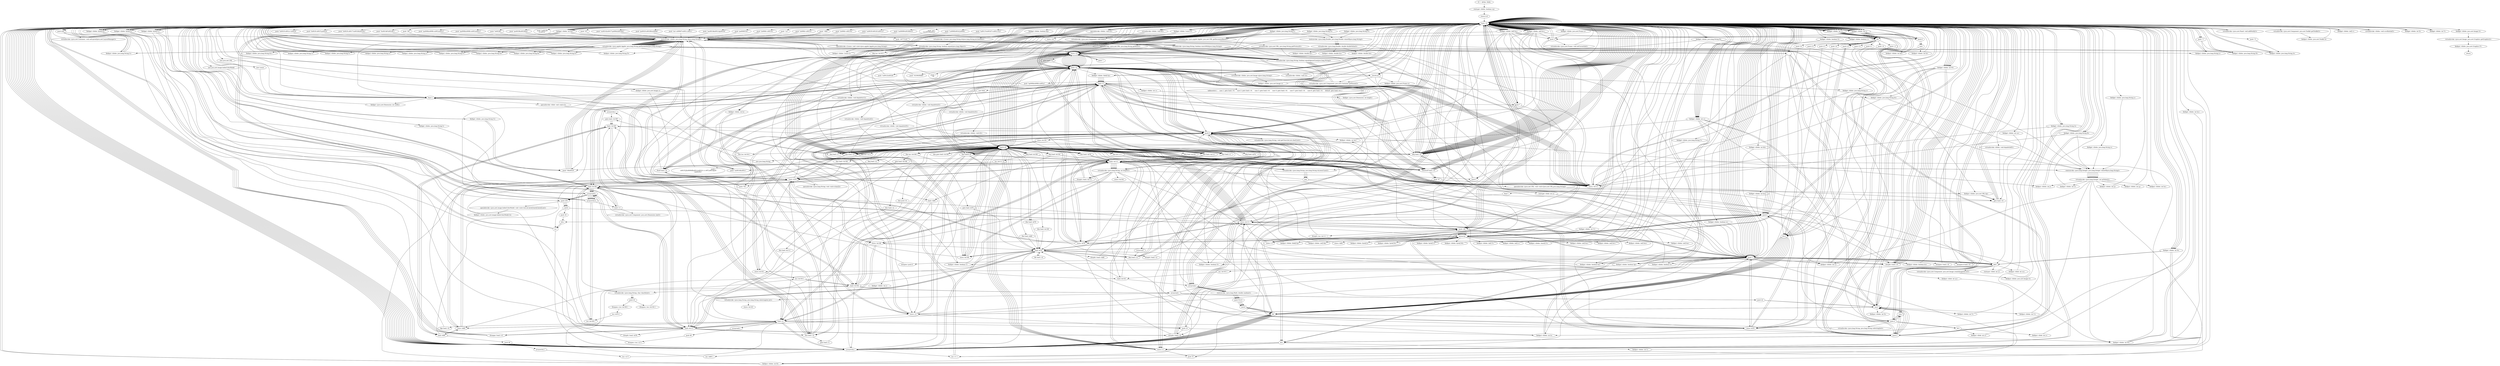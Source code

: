 digraph "" {
    "r0 := @this: blobs"
    "staticget <blobs: boolean cq>"
    "r0 := @this: blobs"->"staticget <blobs: boolean cq>";
    "store.b z0"
    "staticget <blobs: boolean cq>"->"store.b z0";
    "load.r r0"
    "store.b z0"->"load.r r0";
    "push null"
    "load.r r0"->"push null";
    "virtualinvoke <java.awt.Container: void setLayout(java.awt.LayoutManager)>"
    "push null"->"virtualinvoke <java.awt.Container: void setLayout(java.awt.LayoutManager)>";
    "virtualinvoke <java.awt.Container: void setLayout(java.awt.LayoutManager)>"->"load.r r0";
    "virtualinvoke <java.awt.Panel: void addNotify()>"
    "load.r r0"->"virtualinvoke <java.awt.Panel: void addNotify()>";
    "virtualinvoke <java.awt.Panel: void addNotify()>"->"load.r r0";
    "load.r r0"->"load.r r0";
    "push \"m\t+\r1m\u00109\u001e\""
    "load.r r0"->"push \"m\t+\r1m\u00109\u001e\"";
    "staticinvoke <blobs: java.lang.String c(java.lang.String)>"
    "push \"m\t+\r1m\u00109\u001e\""->"staticinvoke <blobs: java.lang.String c(java.lang.String)>";
    "virtualinvoke <java.applet.Applet: java.lang.String getParameter(java.lang.String)>"
    "staticinvoke <blobs: java.lang.String c(java.lang.String)>"->"virtualinvoke <java.applet.Applet: java.lang.String getParameter(java.lang.String)>";
    "fieldput <blobs: java.lang.String bC>"
    "virtualinvoke <java.applet.Applet: java.lang.String getParameter(java.lang.String)>"->"fieldput <blobs: java.lang.String bC>";
    "fieldput <blobs: java.lang.String bC>"->"load.r r0";
    "load.r r0"->"load.r r0";
    "virtualinvoke <java.awt.Component: java.awt.Toolkit getToolkit()>"
    "load.r r0"->"virtualinvoke <java.awt.Component: java.awt.Toolkit getToolkit()>";
    "fieldput <blobs: java.awt.Toolkit d>"
    "virtualinvoke <java.awt.Component: java.awt.Toolkit getToolkit()>"->"fieldput <blobs: java.awt.Toolkit d>";
    "fieldput <blobs: java.awt.Toolkit d>"->"load.r r0";
    "push \"}\u000f/\u001d-j\u000e\""
    "load.r r0"->"push \"}\u000f/\u001d-j\u000e\"";
    "push \"}\u000f/\u001d-j\u000e\""->"staticinvoke <blobs: java.lang.String c(java.lang.String)>";
    "staticinvoke <blobs: java.lang.String c(java.lang.String)>"->"virtualinvoke <java.applet.Applet: java.lang.String getParameter(java.lang.String)>";
    "store.r r2"
    "virtualinvoke <java.applet.Applet: java.lang.String getParameter(java.lang.String)>"->"store.r r2";
    "load.r r2"
    "store.r r2"->"load.r r2";
    "store.r $r111"
    "load.r r2"->"store.r $r111";
    "load.b z0"
    "store.r $r111"->"load.b z0";
    "ifne load.r $r111"
    "load.b z0"->"ifne load.r $r111";
    "ifne load.r $r111"->"load.r r2";
    "ifnull load.r r0"
    "load.r r2"->"ifnull load.r r0";
    "ifnull load.r r0"->"load.r r2";
    "load.r r2"->"store.r $r111";
    "store.r $r111"->"load.b z0";
    "load.b z0"->"ifne load.r $r111";
    "load.r $r111"
    "ifne load.r $r111"->"load.r $r111";
    "push \"_\r:\u0015!j](\u0000dX\u001c(\u0010+>>#\f\'}\u0014jQ3i\nd\u0018*x\""
    "load.r $r111"->"push \"_\r:\u0015!j](\u0000dX\u001c(\u0010+>>#\f\'}\u0014jQ3i\nd\u0018*x\"";
    "push \"_\r:\u0015!j](\u0000dX\u001c(\u0010+>>#\f\'}\u0014jQ3i\nd\u0018*x\""->"staticinvoke <blobs: java.lang.String c(java.lang.String)>";
    "virtualinvoke <java.lang.String: boolean startsWith(java.lang.String)>"
    "staticinvoke <blobs: java.lang.String c(java.lang.String)>"->"virtualinvoke <java.lang.String: boolean startsWith(java.lang.String)>";
    "ifne load.r r0"
    "virtualinvoke <java.lang.String: boolean startsWith(java.lang.String)>"->"ifne load.r r0";
    "ifne load.r r0"->"load.r r0";
    "specialinvoke <blobs: void a()>"
    "load.r r0"->"specialinvoke <blobs: void a()>";
    "specialinvoke <blobs: void a()>"->"load.b z0";
    "ifeq load.r r0"
    "load.b z0"->"ifeq load.r r0";
    "staticget <blob: int a>"
    "ifeq load.r r0"->"staticget <blob: int a>";
    "push 1"
    "staticget <blob: int a>"->"push 1";
    "add.i"
    "push 1"->"add.i";
    "staticput <blob: int a>"
    "add.i"->"staticput <blob: int a>";
    "staticput <blob: int a>"->"load.r r0";
    "load.r r0"->"specialinvoke <blobs: void a()>";
    "specialinvoke <blobs: void a()>"->"load.r r0";
    "new Lware"
    "load.r r0"->"new Lware";
    "dup1.r"
    "new Lware"->"dup1.r";
    "dup1.r"->"load.r r0";
    "push \"\\\u0011%\u001b7>\u001c:\t({\t\""
    "load.r r0"->"push \"\\\u0011%\u001b7>\u001c:\t({\t\"";
    "push \"\\\u0011%\u001b7>\u001c:\t({\t\""->"staticinvoke <blobs: java.lang.String c(java.lang.String)>";
    "specialinvoke <Lware: void <init>(java.applet.Applet,java.lang.String)>"
    "staticinvoke <blobs: java.lang.String c(java.lang.String)>"->"specialinvoke <Lware: void <init>(java.applet.Applet,java.lang.String)>";
    "fieldput <blobs: Lware h>"
    "specialinvoke <Lware: void <init>(java.applet.Applet,java.lang.String)>"->"fieldput <blobs: Lware h>";
    "fieldput <blobs: Lware h>"->"load.r r0";
    "fieldget <blobs: Lware h>"
    "load.r r0"->"fieldget <blobs: Lware h>";
    "virtualinvoke <java.awt.Component: void hide()>"
    "fieldget <blobs: Lware h>"->"virtualinvoke <java.awt.Component: void hide()>";
    "virtualinvoke <java.awt.Component: void hide()>"->"load.r r0";
    "virtualinvoke <java.applet.Applet: java.net.URL getDocumentBase()>"
    "load.r r0"->"virtualinvoke <java.applet.Applet: java.net.URL getDocumentBase()>";
    "virtualinvoke <java.net.URL: java.lang.String getProtocol()>"
    "virtualinvoke <java.applet.Applet: java.net.URL getDocumentBase()>"->"virtualinvoke <java.net.URL: java.lang.String getProtocol()>";
    "virtualinvoke <java.net.URL: java.lang.String getProtocol()>"->"store.r $r111";
    "store.r $r111"->"load.r $r111";
    "load.r $r111"->"store.r $r111";
    "goto load.r r0"
    "store.r $r111"->"goto load.r r0";
    "goto load.r r0"->"load.r r0";
    "load.r r0"->"virtualinvoke <java.applet.Applet: java.net.URL getDocumentBase()>";
    "virtualinvoke <java.net.URL: java.lang.String getHost()>"
    "virtualinvoke <java.applet.Applet: java.net.URL getDocumentBase()>"->"virtualinvoke <java.net.URL: java.lang.String getHost()>";
    "virtualinvoke <java.net.URL: java.lang.String getHost()>"->"store.r r2";
    "goto load.r r2"
    "store.r r2"->"goto load.r r2";
    "goto load.r r2"->"load.r r2";
    "virtualinvoke <java.lang.String: java.lang.String toLowerCase()>"
    "load.r r2"->"virtualinvoke <java.lang.String: java.lang.String toLowerCase()>";
    "pop"
    "virtualinvoke <java.lang.String: java.lang.String toLowerCase()>"->"pop";
    "pop"->"load.r $r111";
    "load.r $r111"->"virtualinvoke <java.lang.String: java.lang.String toLowerCase()>";
    "virtualinvoke <java.lang.String: java.lang.String toLowerCase()>"->"pop";
    "pop"->"load.b z0";
    "ifne load.b z0"
    "load.b z0"->"ifne load.b z0";
    "ifne load.b z0"->"load.r $r111";
    "push \"x\u0014&\u001c\""
    "load.r $r111"->"push \"x\u0014&\u001c\"";
    "push \"x\u0014&\u001c\""->"staticinvoke <blobs: java.lang.String c(java.lang.String)>";
    "virtualinvoke <java.lang.String: boolean equals(java.lang.Object)>"
    "staticinvoke <blobs: java.lang.String c(java.lang.String)>"->"virtualinvoke <java.lang.String: boolean equals(java.lang.Object)>";
    "virtualinvoke <java.lang.String: boolean equals(java.lang.Object)>"->"ifne load.r r0";
    "ifne load.r r0"->"load.r r2";
    "virtualinvoke <java.lang.String: int length()>"
    "load.r r2"->"virtualinvoke <java.lang.String: int length()>";
    "store.i $r111"
    "virtualinvoke <java.lang.String: int length()>"->"store.i $r111";
    "store.i $r111"->"load.b z0";
    "ifne load.i $r111"
    "load.b z0"->"ifne load.i $r111";
    "load.i $r111"
    "ifne load.i $r111"->"load.i $r111";
    "load.i $r111"->"push 1";
    "ifcmplt.i load.r r0"
    "push 1"->"ifcmplt.i load.r r0";
    "ifcmplt.i load.r r0"->"load.r r2";
    "push \"r\u0012)\u0018(\""
    "load.r r2"->"push \"r\u0012)\u0018(\"";
    "push \"r\u0012)\u0018(\""->"staticinvoke <blobs: java.lang.String c(java.lang.String)>";
    "staticinvoke <blobs: java.lang.String c(java.lang.String)>"->"virtualinvoke <java.lang.String: boolean startsWith(java.lang.String)>";
    ""
    "virtualinvoke <java.lang.String: boolean startsWith(java.lang.String)>"->"";
    "dup1.i"
    ""->"dup1.i";
    "dup1.i"->"store.i $r111";
    "store.i $i76"
    "store.i $r111"->"store.i $i76";
    "store.i $i76"->"load.b z0";
    "load.b z0"->"ifne load.b z0";
    "ifne load.b z0"->"load.i $r111";
    "load.i $r111"->"ifne load.r r0";
    "ifne load.r r0"->"load.r r2";
    "push \"/O}Wt0MdH\""
    "load.r r2"->"push \"/O}Wt0MdH\"";
    "push \"/O}Wt0MdH\""->"staticinvoke <blobs: java.lang.String c(java.lang.String)>";
    "staticinvoke <blobs: java.lang.String c(java.lang.String)>"->"virtualinvoke <java.lang.String: boolean equals(java.lang.Object)>";
    "virtualinvoke <java.lang.String: boolean equals(java.lang.Object)>"->"";
    ""->"store.i $i76";
    "store.i $i76"->"load.b z0";
    "load.b z0"->"ifne load.b z0";
    "load.i $i76"
    "ifne load.b z0"->"load.i $i76";
    "ifeq load.r r2"
    "load.i $i76"->"ifeq load.r r2";
    "ifeq load.r r2"->"load.r r0";
    "load.r r0"->"push 1";
    "fieldput <blobs: boolean bp>"
    "push 1"->"fieldput <blobs: boolean bp>";
    "fieldput <blobs: boolean bp>"->"load.b z0";
    "load.b z0"->"ifeq load.r r0";
    "ifeq load.r r0"->"load.r r2";
    "push \"i\n=W\""
    "load.r r2"->"push \"i\n=W\"";
    "push \"i\n=W\""->"staticinvoke <blobs: java.lang.String c(java.lang.String)>";
    "staticinvoke <blobs: java.lang.String c(java.lang.String)>"->"virtualinvoke <java.lang.String: boolean startsWith(java.lang.String)>";
    "virtualinvoke <java.lang.String: boolean startsWith(java.lang.String)>"->"";
    ""->"store.i $i76";
    "store.i $i76"->"load.b z0";
    "ifne load.i $i76"
    "load.b z0"->"ifne load.i $i76";
    "ifne load.i $i76"->"load.i $i76";
    "load.i $i76"->"ifeq load.r r2";
    "ifeq load.r r2"->"load.r r2";
    "push 4"
    "load.r r2"->"push 4";
    "virtualinvoke <java.lang.String: java.lang.String substring(int)>"
    "push 4"->"virtualinvoke <java.lang.String: java.lang.String substring(int)>";
    "virtualinvoke <java.lang.String: java.lang.String substring(int)>"->"store.r r2";
    "store.r r2"->"load.r r2";
    "load.r r2"->"virtualinvoke <java.lang.String: int length()>";
    "virtualinvoke <java.lang.String: int length()>"->"store.i $i76";
    "store.i $i76"->"load.i $i76";
    "load.i $i76"->"store.i $r111";
    "store.i $r111"->"load.i $i76";
    "store.i $r108"
    "load.i $i76"->"store.i $r108";
    "store.i $r108"->"load.b z0";
    "ifne load.i $r108"
    "load.b z0"->"ifne load.i $r108";
    "ifne load.i $r108"->"load.i $i76";
    "ifle load.r r0"
    "load.i $i76"->"ifle load.r r0";
    "ifle load.r r0"->"load.i $i76";
    "load.i $i76"->"store.i $r108";
    "load.i $r108"
    "store.i $r108"->"load.i $r108";
    "newarray"
    "load.i $r108"->"newarray";
    "store.r $i76"
    "newarray"->"store.r $i76";
    "store.r $i76"->"load.r r2";
    "push 0"
    "load.r r2"->"push 0";
    "push 0"->"load.i $r111";
    "load.r $i76"
    "load.i $r111"->"load.r $i76";
    "load.r $i76"->"push 0";
    "virtualinvoke <java.lang.String: void getChars(int,int,char[],int)>"
    "push 0"->"virtualinvoke <java.lang.String: void getChars(int,int,char[],int)>";
    "virtualinvoke <java.lang.String: void getChars(int,int,char[],int)>"->"push 0";
    "store.i r2"
    "push 0"->"store.i r2";
    "store.i r2"->"load.b z0";
    "ifeq load.i r2"
    "load.b z0"->"ifeq load.i r2";
    "ifeq load.i r2"->"load.r $i76";
    "store.r $r108"
    "load.r $i76"->"store.r $r108";
    "load.i r2"
    "store.r $r108"->"load.i r2";
    "store.i $i80"
    "load.i r2"->"store.i $i80";
    "store.i $i80"->"load.b z0";
    "ifne load.r $r108"
    "load.b z0"->"ifne load.r $r108";
    "ifne load.r $r108"->"load.r $i76";
    "load.r $i76"->"load.i r2";
    "arrayread.c"
    "load.i r2"->"arrayread.c";
    "push 48"
    "arrayread.c"->"push 48";
    "ifcmpne.c inc.i r2 5"
    "push 48"->"ifcmpne.c inc.i r2 5";
    "ifcmpne.c inc.i r2 5"->"load.r $i76";
    "load.r $i76"->"store.r $r108";
    "store.r $r108"->"load.i r2";
    "load.i r2"->"store.i $i80";
    "load.r $r108"
    "store.i $i80"->"load.r $r108";
    "load.i $i80"
    "load.r $r108"->"load.i $i80";
    "push 49"
    "load.i $i80"->"push 49";
    "arraywrite.c"
    "push 49"->"arraywrite.c";
    "inc.i r2 5"
    "arraywrite.c"->"inc.i r2 5";
    "inc.i r2 5"->"load.i r2";
    "load.i r2"->"load.i $r111";
    "ifcmplt.i load.r $i76"
    "load.i $r111"->"ifcmplt.i load.r $i76";
    "ifcmplt.i load.r $i76"->"load.b z0";
    "ifne inc.i r2 5"
    "load.b z0"->"ifne inc.i r2 5";
    "new java.lang.String"
    "ifne inc.i r2 5"->"new java.lang.String";
    "new java.lang.String"->"dup1.r";
    "dup1.r"->"load.r $i76";
    "specialinvoke <java.lang.String: void <init>(char[])>"
    "load.r $i76"->"specialinvoke <java.lang.String: void <init>(char[])>";
    "specialinvoke <java.lang.String: void <init>(char[])>"->"store.r r2";
    "store.r r2"->"load.r r0";
    "push \"l\u0018-\u001a+z\u0018\""
    "load.r r0"->"push \"l\u0018-\u001a+z\u0018\"";
    "push \"l\u0018-\u001a+z\u0018\""->"staticinvoke <blobs: java.lang.String c(java.lang.String)>";
    "staticinvoke <blobs: java.lang.String c(java.lang.String)>"->"virtualinvoke <java.applet.Applet: java.lang.String getParameter(java.lang.String)>";
    "virtualinvoke <java.applet.Applet: java.lang.String getParameter(java.lang.String)>"->"store.r $r111";
    "store.r $r111"->"load.r $r111";
    "load.r $r111"->"store.r $i76";
    "store.r $i76"->"load.b z0";
    "ifne load.r $i76"
    "load.b z0"->"ifne load.r $i76";
    "ifne load.r $i76"->"load.r $r111";
    "load.r $r111"->"ifnull load.r r0";
    "ifnull load.r r0"->"load.r $r111";
    "load.r $r111"->"store.r $i76";
    "store.r $i76"->"load.b z0";
    "load.b z0"->"ifne load.r $i76";
    "ifne load.r $i76"->"load.r $r111";
    "load.r $r111"->"virtualinvoke <java.lang.String: int length()>";
    "push 5"
    "virtualinvoke <java.lang.String: int length()>"->"push 5";
    "ifcmple.i load.r r0"
    "push 5"->"ifcmple.i load.r r0";
    "ifcmple.i load.r r0"->"load.r $r111";
    "load.r $r111"->"virtualinvoke <java.lang.String: java.lang.String toLowerCase()>";
    "virtualinvoke <java.lang.String: java.lang.String toLowerCase()>"->"pop";
    "pop"->"push 1";
    "push 1"->"store.i $i76";
    "store.i $i76"->"push 0";
    "push 0"->"store.i $r108";
    "store.i $r108"->"load.b z0";
    "ifeq load.i $r108"
    "load.b z0"->"ifeq load.i $r108";
    "ifeq load.i $r108"->"load.r $r111";
    "load.r $r111"->"load.i $r108";
    "virtualinvoke <java.lang.String: char charAt(int)>"
    "load.i $r108"->"virtualinvoke <java.lang.String: char charAt(int)>";
    "push 43"
    "virtualinvoke <java.lang.String: char charAt(int)>"->"push 43";
    "ifcmpne.c inc.i $r108 1"
    "push 43"->"ifcmpne.c inc.i $r108 1";
    "inc.i $i76 1"
    "ifcmpne.c inc.i $r108 1"->"inc.i $i76 1";
    "inc.i $r108 1"
    "inc.i $i76 1"->"inc.i $r108 1";
    "inc.i $r108 1"->"load.i $r108";
    "load.i $r108"->"load.r $r111";
    "load.r $r111"->"virtualinvoke <java.lang.String: int length()>";
    "ifcmplt.i load.r $r111"
    "virtualinvoke <java.lang.String: int length()>"->"ifcmplt.i load.r $r111";
    "ifcmplt.i load.r $r111"->"load.b z0";
    "ifne inc.i $r108 1"
    "load.b z0"->"ifne inc.i $r108 1";
    "goto load.i $i76"
    "ifne inc.i $r108 1"->"goto load.i $i76";
    "goto load.i $i76"->"load.i $i76";
    "load.i $i76"->"newarray";
    "newarray"->"store.r $r108";
    "store.r $r108"->"load.i $i76";
    "load.i $i76"->"store.i $i80";
    "store.i $i80"->"load.b z0";
    "ifne load.i $i80"
    "load.b z0"->"ifne load.i $i80";
    "ifne load.i $i80"->"load.i $i76";
    "load.i $i76"->"push 1";
    "ifcmpne.i push 0"
    "push 1"->"ifcmpne.i push 0";
    "ifcmpne.i push 0"->"load.r $r108";
    "load.r $r108"->"push 0";
    "push 0"->"load.r $r111";
    "load.r $r111"->"virtualinvoke <java.lang.String: int length()>";
    "arraywrite.i"
    "virtualinvoke <java.lang.String: int length()>"->"arraywrite.i";
    "arraywrite.i"->"load.b z0";
    "ifeq load.i $i76"
    "load.b z0"->"ifeq load.i $i76";
    "ifeq load.i $i76"->"push 0";
    "push 0"->"store.i $i80";
    "store.i $i80"->"load.i $i80";
    "load.i $i80"->"store.i $i80";
    "store.i $i80"->"push 0";
    "store.i $r104"
    "push 0"->"store.i $r104";
    "store.i $r104"->"load.b z0";
    "ifeq load.i $r104"
    "load.b z0"->"ifeq load.i $r104";
    "ifeq load.i $r104"->"load.r $r111";
    "load.i $r104"
    "load.r $r111"->"load.i $r104";
    "load.i $r104"->"virtualinvoke <java.lang.String: char charAt(int)>";
    "virtualinvoke <java.lang.String: char charAt(int)>"->"push 43";
    "ifcmpne.c inc.i $r104 1"
    "push 43"->"ifcmpne.c inc.i $r104 1";
    "ifcmpne.c inc.i $r104 1"->"load.r $r108";
    "load.r $r108"->"load.i $i80";
    "load.i $i80"->"load.i $r104";
    "load.i $r104"->"arraywrite.i";
    "inc.i $i80 1"
    "arraywrite.i"->"inc.i $i80 1";
    "inc.i $r104 1"
    "inc.i $i80 1"->"inc.i $r104 1";
    "inc.i $r104 1"->"load.i $r104";
    "load.i $r104"->"load.r $r111";
    "load.r $r111"->"virtualinvoke <java.lang.String: int length()>";
    "virtualinvoke <java.lang.String: int length()>"->"ifcmplt.i load.r $r111";
    "ifcmplt.i load.r $r111"->"load.b z0";
    "ifne inc.i $r104 1"
    "load.b z0"->"ifne inc.i $r104 1";
    "goto load.r $r108"
    "ifne inc.i $r104 1"->"goto load.r $r108";
    "goto load.r $r108"->"load.r $r108";
    "load.r $r108"->"load.i $i80";
    "load.i $i80"->"load.r $r111";
    "load.r $r111"->"virtualinvoke <java.lang.String: int length()>";
    "virtualinvoke <java.lang.String: int length()>"->"arraywrite.i";
    "arraywrite.i"->"load.i $i76";
    "load.i $i76"->"newarray";
    "store.r $i80"
    "newarray"->"store.r $i80";
    "store.r $i80"->"push 0";
    "store.i $r103"
    "push 0"->"store.i $r103";
    "store.i $r103"->"push 0";
    "push 0"->"store.i $r104";
    "store.i $r104"->"load.b z0";
    "load.b z0"->"ifeq load.i $r104";
    "load.r $i80"
    "ifeq load.i $r104"->"load.r $i80";
    "load.r $i80"->"load.i $r104";
    "load.i $r104"->"load.r $r111";
    "load.i $r103"
    "load.r $r111"->"load.i $r103";
    "load.i $r103"->"load.r $r108";
    "load.r $r108"->"load.i $r104";
    "arrayread.i"
    "load.i $r104"->"arrayread.i";
    "virtualinvoke <java.lang.String: java.lang.String substring(int,int)>"
    "arrayread.i"->"virtualinvoke <java.lang.String: java.lang.String substring(int,int)>";
    "arraywrite.r"
    "virtualinvoke <java.lang.String: java.lang.String substring(int,int)>"->"arraywrite.r";
    "arraywrite.r"->"goto load.r $r108";
    "goto load.r $r108"->"load.r $r108";
    "load.r $r108"->"load.i $r104";
    "load.i $r104"->"arrayread.i";
    "arrayread.i"->"push 1";
    "push 1"->"add.i";
    "add.i"->"store.i $r103";
    "store.i $r103"->"inc.i $r104 1";
    "inc.i $r104 1"->"load.i $r104";
    "load.i $r104"->"load.i $i76";
    "ifcmplt.i load.r $i80"
    "load.i $i76"->"ifcmplt.i load.r $i80";
    "ifcmplt.i load.r $i80"->"push 0";
    "push 0"->"store.i $r103";
    "store.i $r103"->"load.b z0";
    "ifne goto load.r $r108"
    "load.b z0"->"ifne goto load.r $r108";
    "ifne goto load.r $r108"->"load.b z0";
    "ifeq load.i $r103"
    "load.b z0"->"ifeq load.i $r103";
    "ifeq load.i $r103"->"load.r r2";
    "load.r r2"->"load.r r0";
    "load.r r0"->"fieldget <blobs: Lware h>";
    "fieldget <blobs: Lware h>"->"load.r $i80";
    "load.r $i80"->"load.i $r103";
    "arrayread.r"
    "load.i $r103"->"arrayread.r";
    "arrayread.r"->"push 0";
    "push 0"->"load.r r0";
    "fieldget <blobs: boolean bp>"
    "load.r r0"->"fieldget <blobs: boolean bp>";
    "virtualinvoke <Lware: java.lang.String dr(java.lang.String,int,boolean)>"
    "fieldget <blobs: boolean bp>"->"virtualinvoke <Lware: java.lang.String dr(java.lang.String,int,boolean)>";
    "virtualinvoke <Lware: java.lang.String dr(java.lang.String,int,boolean)>"->"virtualinvoke <java.lang.String: boolean equals(java.lang.Object)>";
    "ifeq inc.i $r103 1"
    "virtualinvoke <java.lang.String: boolean equals(java.lang.Object)>"->"ifeq inc.i $r103 1";
    "ifeq inc.i $r103 1"->"load.r r0";
    "load.r r0"->"push 1";
    "push 1"->"fieldput <blobs: boolean bp>";
    "inc.i $r103 1"
    "fieldput <blobs: boolean bp>"->"inc.i $r103 1";
    "inc.i $r103 1"->"load.i $r103";
    "load.i $r103"->"load.i $i76";
    "ifcmplt.i load.r r2"
    "load.i $i76"->"ifcmplt.i load.r r2";
    "ifcmplt.i load.r r2"->"load.r r0";
    "push \"l\u0018-\u0015-p\u0016\""
    "load.r r0"->"push \"l\u0018-\u0015-p\u0016\"";
    "push \"l\u0018-\u0015-p\u0016\""->"staticinvoke <blobs: java.lang.String c(java.lang.String)>";
    "staticinvoke <blobs: java.lang.String c(java.lang.String)>"->"virtualinvoke <java.applet.Applet: java.lang.String getParameter(java.lang.String)>";
    "virtualinvoke <java.applet.Applet: java.lang.String getParameter(java.lang.String)>"->"store.r $i76";
    "store.r $i76"->"load.r $i76";
    "load.r $i76"->"store.r r2";
    "store.r r2"->"load.b z0";
    "ifne load.r r2"
    "load.b z0"->"ifne load.r r2";
    "ifne load.r r2"->"load.r $i76";
    "load.r $i76"->"ifnull load.r r0";
    "ifnull load.r r0"->"load.r $i76";
    "load.r $i76"->"store.r r2";
    "store.r r2"->"load.b z0";
    "load.b z0"->"ifne load.r r2";
    "ifne load.r r2"->"load.r $i76";
    "push \"P2\""
    "load.r $i76"->"push \"P2\"";
    "push \"P2\""->"staticinvoke <blobs: java.lang.String c(java.lang.String)>";
    "virtualinvoke <java.lang.String: boolean equalsIgnoreCase(java.lang.String)>"
    "staticinvoke <blobs: java.lang.String c(java.lang.String)>"->"virtualinvoke <java.lang.String: boolean equalsIgnoreCase(java.lang.String)>";
    "virtualinvoke <java.lang.String: boolean equalsIgnoreCase(java.lang.String)>"->"ifne load.r r0";
    "ifne load.r r0"->"load.r r0";
    "new java.net.URL"
    "load.r r0"->"new java.net.URL";
    "new java.net.URL"->"dup1.r";
    "dup1.r"->"load.r r0";
    "load.r r0"->"virtualinvoke <java.applet.Applet: java.net.URL getDocumentBase()>";
    "virtualinvoke <java.applet.Applet: java.net.URL getDocumentBase()>"->"load.r $i76";
    "specialinvoke <java.net.URL: void <init>(java.net.URL,java.lang.String)>"
    "load.r $i76"->"specialinvoke <java.net.URL: void <init>(java.net.URL,java.lang.String)>";
    "fieldput <blobs: java.net.URL bq>"
    "specialinvoke <java.net.URL: void <init>(java.net.URL,java.lang.String)>"->"fieldput <blobs: java.net.URL bq>";
    "fieldput <blobs: java.net.URL bq>"->"goto load.r r0";
    "goto load.r r0"->"load.r r0";
    "push \"l\u0018-\u0017!i\u001b8\u0018){\""
    "load.r r0"->"push \"l\u0018-\u0017!i\u001b8\u0018){\"";
    "push \"l\u0018-\u0017!i\u001b8\u0018){\""->"staticinvoke <blobs: java.lang.String c(java.lang.String)>";
    "staticinvoke <blobs: java.lang.String c(java.lang.String)>"->"virtualinvoke <java.applet.Applet: java.lang.String getParameter(java.lang.String)>";
    "virtualinvoke <java.applet.Applet: java.lang.String getParameter(java.lang.String)>"->"store.r r2";
    "store.r r2"->"load.r r2";
    "load.r r2"->"store.r $r111";
    "store.r $r111"->"load.b z0";
    "load.b z0"->"ifne load.r $r111";
    "ifne load.r $r111"->"load.r r2";
    "push \"G8\u0019\""
    "load.r r2"->"push \"G8\u0019\"";
    "push \"G8\u0019\""->"staticinvoke <blobs: java.lang.String c(java.lang.String)>";
    "staticinvoke <blobs: java.lang.String c(java.lang.String)>"->"virtualinvoke <java.lang.String: boolean equalsIgnoreCase(java.lang.String)>";
    "virtualinvoke <java.lang.String: boolean equalsIgnoreCase(java.lang.String)>"->"ifeq load.r r0";
    "ifeq load.r r0"->"load.r r0";
    "load.r r0"->"push 1";
    "fieldput <blobs: boolean br>"
    "push 1"->"fieldput <blobs: boolean br>";
    "fieldput <blobs: boolean br>"->"load.r r0";
    "load.r r0"->"load.r r0";
    "push \"S\u0014$*\u001dP>\""
    "load.r r0"->"push \"S\u0014$*\u001dP>\"";
    "push \"S\u0014$*\u001dP>\""->"staticinvoke <blobs: java.lang.String c(java.lang.String)>";
    "staticinvoke <blobs: java.lang.String c(java.lang.String)>"->"virtualinvoke <java.applet.Applet: java.lang.String getParameter(java.lang.String)>";
    "fieldput <blobs: java.lang.String bt>"
    "virtualinvoke <java.applet.Applet: java.lang.String getParameter(java.lang.String)>"->"fieldput <blobs: java.lang.String bt>";
    "fieldput <blobs: java.lang.String bt>"->"load.r r0";
    "load.r r0"->"store.r r2";
    "store.r r2"->"load.b z0";
    "load.b z0"->"ifne load.r r2";
    "ifne load.r r2"->"load.r r0";
    "checkcast"
    "load.r r0"->"checkcast";
    "fieldget <blobs: java.lang.String bt>"
    "checkcast"->"fieldget <blobs: java.lang.String bt>";
    "fieldget <blobs: java.lang.String bt>"->"store.r $r111";
    "store.r $r111"->"load.r $r111";
    "ifnonnull load.r r0"
    "load.r $r111"->"ifnonnull load.r r0";
    "ifnonnull load.r r0"->"load.r r0";
    "push \"/M\""
    "load.r r0"->"push \"/M\"";
    "push \"/M\""->"staticinvoke <blobs: java.lang.String c(java.lang.String)>";
    "staticinvoke <blobs: java.lang.String c(java.lang.String)>"->"fieldput <blobs: java.lang.String bt>";
    "fieldput <blobs: java.lang.String bt>"->"load.r r0";
    "load.r r0"->"load.r r0";
    "load.r r0"->"fieldget <blobs: java.lang.String bt>";
    "staticinvoke <java.lang.Integer: java.lang.Integer valueOf(java.lang.String)>"
    "fieldget <blobs: java.lang.String bt>"->"staticinvoke <java.lang.Integer: java.lang.Integer valueOf(java.lang.String)>";
    "virtualinvoke <java.lang.Integer: int intValue()>"
    "staticinvoke <java.lang.Integer: java.lang.Integer valueOf(java.lang.String)>"->"virtualinvoke <java.lang.Integer: int intValue()>";
    "fieldput <blobs: int e>"
    "virtualinvoke <java.lang.Integer: int intValue()>"->"fieldput <blobs: int e>";
    "fieldput <blobs: int e>"->"load.r r0";
    "virtualinvoke <java.awt.Component: java.awt.Container getParent()>"
    "load.r r0"->"virtualinvoke <java.awt.Component: java.awt.Container getParent()>";
    "virtualinvoke <java.awt.Component: java.awt.Container getParent()>"->"store.r r2";
    "store.r r2"->"load.r r2";
    "load.r r2"->"store.r r2";
    "store.r r2"->"load.b z0";
    "load.b z0"->"ifeq load.r r2";
    "ifeq load.r r2"->"load.r r2";
    "load.r r2"->"checkcast";
    "checkcast"->"virtualinvoke <java.awt.Component: java.awt.Container getParent()>";
    "virtualinvoke <java.awt.Component: java.awt.Container getParent()>"->"store.r r2";
    "store.r r2"->"load.r r2";
    "load.r r2"->"store.r r2";
    "store.r r2"->"load.r r2";
    "instanceof"
    "load.r r2"->"instanceof";
    "instanceof"->"ifeq load.r r2";
    "ifeq load.r r2"->"load.r r0";
    "load.r r0"->"load.r r2";
    "load.r r2"->"checkcast";
    "fieldput <blobs: java.awt.Frame n>"
    "checkcast"->"fieldput <blobs: java.awt.Frame n>";
    "fieldput <blobs: java.awt.Frame n>"->"load.r r0";
    "fieldget <blobs: java.awt.Frame n>"
    "load.r r0"->"fieldget <blobs: java.awt.Frame n>";
    "push 3"
    "fieldget <blobs: java.awt.Frame n>"->"push 3";
    "virtualinvoke <java.awt.Frame: void setCursor(int)>"
    "push 3"->"virtualinvoke <java.awt.Frame: void setCursor(int)>";
    "virtualinvoke <java.awt.Frame: void setCursor(int)>"->"load.r r0";
    "load.r r0"->"store.r r2";
    "store.r r2"->"load.b z0";
    "load.b z0"->"ifne load.r r2";
    "ifne load.r r2"->"load.r r0";
    "load.r r0"->"checkcast";
    "push \"q\u000b/\u000b-s\u001a\""
    "checkcast"->"push \"q\u000b/\u000b-s\u001a\"";
    "push \"q\u000b/\u000b-s\u001a\""->"staticinvoke <blobs: java.lang.String c(java.lang.String)>";
    "staticinvoke <blobs: java.lang.String c(java.lang.String)>"->"virtualinvoke <java.applet.Applet: java.lang.String getParameter(java.lang.String)>";
    "virtualinvoke <java.applet.Applet: java.lang.String getParameter(java.lang.String)>"->"store.r r2";
    "store.r r2"->"load.r r2";
    "load.r r2"->"store.r $r111";
    "store.r $r111"->"load.b z0";
    "load.b z0"->"ifne load.r $r111";
    "ifne load.r $r111"->"load.r r2";
    "load.r r2"->"ifnull load.r r0";
    "ifnull load.r r0"->"load.r r2";
    "load.r r2"->"store.r $r111";
    "store.r $r111"->"load.b z0";
    "load.b z0"->"ifne load.b z0";
    "ifne load.b z0"->"load.r r2";
    "load.r r2"->"push \"P2\"";
    "push \"P2\""->"staticinvoke <blobs: java.lang.String c(java.lang.String)>";
    "staticinvoke <blobs: java.lang.String c(java.lang.String)>"->"virtualinvoke <java.lang.String: boolean equalsIgnoreCase(java.lang.String)>";
    "virtualinvoke <java.lang.String: boolean equalsIgnoreCase(java.lang.String)>"->"ifne load.r r0";
    "ifne load.r r0"->"load.r r0";
    "load.r r0"->"load.r r0";
    "load.r r0"->"load.r r2";
    "virtualinvoke <blobs: java.awt.Image a(java.lang.String)>"
    "load.r r2"->"virtualinvoke <blobs: java.awt.Image a(java.lang.String)>";
    "fieldput <blobs: java.awt.Image o>"
    "virtualinvoke <blobs: java.awt.Image a(java.lang.String)>"->"fieldput <blobs: java.awt.Image o>";
    "fieldput <blobs: java.awt.Image o>"->"load.r r0";
    "load.r r0"->"store.r r2";
    "store.r r2"->"load.b z0";
    "load.b z0"->"ifne load.r r2";
    "ifne load.r r2"->"load.r r0";
    "fieldget <blobs: java.awt.Image o>"
    "load.r r0"->"fieldget <blobs: java.awt.Image o>";
    "fieldget <blobs: java.awt.Image o>"->"ifnull load.r r0";
    "ifnull load.r r0"->"load.r r0";
    "push \"q\u000b/\u000b-s\u001a\u0012\""
    "load.r r0"->"push \"q\u000b/\u000b-s\u001a\u0012\"";
    "push \"q\u000b/\u000b-s\u001a\u0012\""->"staticinvoke <blobs: java.lang.String c(java.lang.String)>";
    "staticinvoke <blobs: java.lang.String c(java.lang.String)>"->"virtualinvoke <java.applet.Applet: java.lang.String getParameter(java.lang.String)>";
    "virtualinvoke <java.applet.Applet: java.lang.String getParameter(java.lang.String)>"->"store.r $r111";
    "store.r $r111"->"load.r $r111";
    "load.r $r111"->"store.r r2";
    "store.r r2"->"load.b z0";
    "load.b z0"->"ifne load.r r2";
    "ifne load.r r2"->"load.r $r111";
    "load.r $r111"->"ifnonnull load.r r0";
    "push \"0\""
    "ifnonnull load.r r0"->"push \"0\"";
    "push \"0\""->"store.r $r111";
    "store.r $r111"->"load.r r0";
    "load.r r0"->"load.r $r111";
    "load.r $r111"->"staticinvoke <java.lang.Integer: java.lang.Integer valueOf(java.lang.String)>";
    "staticinvoke <java.lang.Integer: java.lang.Integer valueOf(java.lang.String)>"->"virtualinvoke <java.lang.Integer: int intValue()>";
    "fieldput <blobs: int p>"
    "virtualinvoke <java.lang.Integer: int intValue()>"->"fieldput <blobs: int p>";
    "fieldput <blobs: int p>"->"load.r r0";
    "push \"q\u000b/\u000b-s\u001a\u0013\""
    "load.r r0"->"push \"q\u000b/\u000b-s\u001a\u0013\"";
    "push \"q\u000b/\u000b-s\u001a\u0013\""->"staticinvoke <blobs: java.lang.String c(java.lang.String)>";
    "staticinvoke <blobs: java.lang.String c(java.lang.String)>"->"virtualinvoke <java.applet.Applet: java.lang.String getParameter(java.lang.String)>";
    "virtualinvoke <java.applet.Applet: java.lang.String getParameter(java.lang.String)>"->"store.r r2";
    "store.r r2"->"load.r r2";
    "load.r r2"->"store.r $r111";
    "store.r $r111"->"load.r r2";
    "load.r r2"->"store.r $i76";
    "store.r $i76"->"load.b z0";
    "load.b z0"->"ifne load.r $i76";
    "ifne load.r $i76"->"load.r r2";
    "load.r r2"->"ifnonnull load.r r0";
    "ifnonnull load.r r0"->"push \"0\"";
    "push \"0\""->"store.r $i76";
    "store.r $i76"->"load.r $i76";
    "load.r $i76"->"store.r $r111";
    "store.r $r111"->"load.r r0";
    "load.r r0"->"load.r $r111";
    "load.r $r111"->"staticinvoke <java.lang.Integer: java.lang.Integer valueOf(java.lang.String)>";
    "staticinvoke <java.lang.Integer: java.lang.Integer valueOf(java.lang.String)>"->"virtualinvoke <java.lang.Integer: int intValue()>";
    "fieldput <blobs: int q>"
    "virtualinvoke <java.lang.Integer: int intValue()>"->"fieldput <blobs: int q>";
    "fieldput <blobs: int q>"->"load.r r0";
    "load.r r0"->"load.r r0";
    "push \"l\u00189\""
    "load.r r0"->"push \"l\u00189\"";
    "push \"l\u00189\""->"staticinvoke <blobs: java.lang.String c(java.lang.String)>";
    "staticinvoke <blobs: java.lang.String c(java.lang.String)>"->"virtualinvoke <java.applet.Applet: java.lang.String getParameter(java.lang.String)>";
    "fieldput <blobs: java.lang.String z>"
    "virtualinvoke <java.applet.Applet: java.lang.String getParameter(java.lang.String)>"->"fieldput <blobs: java.lang.String z>";
    "fieldput <blobs: java.lang.String z>"->"load.r r0";
    "load.r r0"->"store.r r2";
    "store.r r2"->"load.r r2";
    "fieldget <blobs: java.lang.String z>"
    "load.r r2"->"fieldget <blobs: java.lang.String z>";
    "fieldget <blobs: java.lang.String z>"->"store.r $r111";
    "store.r $r111"->"load.b z0";
    "load.b z0"->"ifne load.b z0";
    "ifne load.b z0"->"load.r $r111";
    "load.r $r111"->"ifnonnull load.r r0";
    "ifnonnull load.r r0"->"load.r r0";
    "push \"1\""
    "load.r r0"->"push \"1\"";
    "push \"1\""->"fieldput <blobs: java.lang.String z>";
    "fieldput <blobs: java.lang.String z>"->"load.r r0";
    "load.r r0"->"load.r r0";
    "push \"p\u001f&\u0016&m\""
    "load.r r0"->"push \"p\u001f&\u0016&m\"";
    "push \"p\u001f&\u0016&m\""->"staticinvoke <blobs: java.lang.String c(java.lang.String)>";
    "staticinvoke <blobs: java.lang.String c(java.lang.String)>"->"virtualinvoke <java.applet.Applet: java.lang.String getParameter(java.lang.String)>";
    "fieldput <blobs: java.lang.String A>"
    "virtualinvoke <java.applet.Applet: java.lang.String getParameter(java.lang.String)>"->"fieldput <blobs: java.lang.String A>";
    "fieldput <blobs: java.lang.String A>"->"load.r r0";
    "fieldget <blobs: java.lang.String A>"
    "load.r r0"->"fieldget <blobs: java.lang.String A>";
    "fieldget <blobs: java.lang.String A>"->"store.r $r111";
    "store.r $r111"->"load.b z0";
    "load.b z0"->"ifne load.b z0";
    "ifne load.b z0"->"load.r $r111";
    "load.r $r111"->"ifnonnull load.r r0";
    "ifnonnull load.r r0"->"load.r r0";
    "push \"3\""
    "load.r r0"->"push \"3\"";
    "push \"3\""->"fieldput <blobs: java.lang.String A>";
    "fieldput <blobs: java.lang.String A>"->"load.r r0";
    "load.r r0"->"load.r r0";
    "push \"s\u0014$\n4{\u0018.\""
    "load.r r0"->"push \"s\u0014$\n4{\u0018.\"";
    "push \"s\u0014$\n4{\u0018.\""->"staticinvoke <blobs: java.lang.String c(java.lang.String)>";
    "staticinvoke <blobs: java.lang.String c(java.lang.String)>"->"virtualinvoke <java.applet.Applet: java.lang.String getParameter(java.lang.String)>";
    "fieldput <blobs: java.lang.String B>"
    "virtualinvoke <java.applet.Applet: java.lang.String getParameter(java.lang.String)>"->"fieldput <blobs: java.lang.String B>";
    "fieldput <blobs: java.lang.String B>"->"load.r r0";
    "fieldget <blobs: java.lang.String B>"
    "load.r r0"->"fieldget <blobs: java.lang.String B>";
    "fieldget <blobs: java.lang.String B>"->"store.r $r111";
    "store.r $r111"->"load.b z0";
    "load.b z0"->"ifne load.r $r111";
    "ifne load.r $r111"->"load.r $r111";
    "load.r $r111"->"ifnonnull load.r r0";
    "ifnonnull load.r r0"->"load.r r0";
    "push \"/O\""
    "load.r r0"->"push \"/O\"";
    "push \"/O\""->"staticinvoke <blobs: java.lang.String c(java.lang.String)>";
    "staticinvoke <blobs: java.lang.String c(java.lang.String)>"->"fieldput <blobs: java.lang.String B>";
    "fieldput <blobs: java.lang.String B>"->"load.r r0";
    "load.r r0"->"load.r r0";
    "push \"x\u00142\u0017!j\u000e)\u00184{\""
    "load.r r0"->"push \"x\u00142\u0017!j\u000e)\u00184{\"";
    "push \"x\u00142\u0017!j\u000e)\u00184{\""->"staticinvoke <blobs: java.lang.String c(java.lang.String)>";
    "staticinvoke <blobs: java.lang.String c(java.lang.String)>"->"virtualinvoke <java.applet.Applet: java.lang.String getParameter(java.lang.String)>";
    "fieldput <blobs: java.lang.String C>"
    "virtualinvoke <java.applet.Applet: java.lang.String getParameter(java.lang.String)>"->"fieldput <blobs: java.lang.String C>";
    "fieldput <blobs: java.lang.String C>"->"load.r r0";
    "load.r r0"->"store.r r2";
    "store.r r2"->"load.b z0";
    "load.b z0"->"ifne load.r r2";
    "ifne load.r r2"->"load.r r0";
    "fieldget <blobs: java.lang.String C>"
    "load.r r0"->"fieldget <blobs: java.lang.String C>";
    "fieldget <blobs: java.lang.String C>"->"store.r $r111";
    "store.r $r111"->"load.r $r111";
    "load.r $r111"->"push \"G8\u0019\"";
    "push \"G8\u0019\""->"staticinvoke <blobs: java.lang.String c(java.lang.String)>";
    "staticinvoke <blobs: java.lang.String c(java.lang.String)>"->"virtualinvoke <java.lang.String: boolean equalsIgnoreCase(java.lang.String)>";
    "virtualinvoke <java.lang.String: boolean equalsIgnoreCase(java.lang.String)>"->"ifeq load.r r0";
    "ifeq load.r r0"->"load.r r0";
    "load.r r0"->"push 1";
    "fieldput <blobs: boolean S>"
    "push 1"->"fieldput <blobs: boolean S>";
    "fieldput <blobs: boolean S>"->"load.b z0";
    "load.b z0"->"ifeq load.r r0";
    "ifeq load.r r0"->"load.r r0";
    "load.r r0"->"store.r r2";
    "store.r r2"->"load.r r2";
    "load.r r2"->"push 0";
    "push 0"->"fieldput <blobs: boolean S>";
    "fieldput <blobs: boolean S>"->"load.r r0";
    "load.r r0"->"load.r r0";
    "push \"p\u0018-\u00180w\u000b/\""
    "load.r r0"->"push \"p\u0018-\u00180w\u000b/\"";
    "push \"p\u0018-\u00180w\u000b/\""->"staticinvoke <blobs: java.lang.String c(java.lang.String)>";
    "staticinvoke <blobs: java.lang.String c(java.lang.String)>"->"virtualinvoke <java.applet.Applet: java.lang.String getParameter(java.lang.String)>";
    "fieldput <blobs: java.lang.String G>"
    "virtualinvoke <java.applet.Applet: java.lang.String getParameter(java.lang.String)>"->"fieldput <blobs: java.lang.String G>";
    "fieldput <blobs: java.lang.String G>"->"load.r r0";
    "load.r r0"->"store.r r2";
    "store.r r2"->"load.b z0";
    "load.b z0"->"ifne load.r r2";
    "ifne load.r r2"->"load.r r0";
    "fieldget <blobs: java.lang.String G>"
    "load.r r0"->"fieldget <blobs: java.lang.String G>";
    "fieldget <blobs: java.lang.String G>"->"push \"G8\u0019\"";
    "push \"G8\u0019\""->"staticinvoke <blobs: java.lang.String c(java.lang.String)>";
    "staticinvoke <blobs: java.lang.String c(java.lang.String)>"->"virtualinvoke <java.lang.String: boolean equalsIgnoreCase(java.lang.String)>";
    "virtualinvoke <java.lang.String: boolean equalsIgnoreCase(java.lang.String)>"->"ifeq load.r r0";
    "ifeq load.r r0"->"load.r r0";
    "load.r r0"->"push 1";
    "fieldput <blobs: boolean v>"
    "push 1"->"fieldput <blobs: boolean v>";
    "fieldput <blobs: boolean v>"->"load.b z0";
    "load.b z0"->"ifeq load.r r0";
    "ifeq load.r r0"->"load.r r0";
    "load.r r0"->"store.r r2";
    "store.r r2"->"load.r r2";
    "load.r r2"->"push 0";
    "push 0"->"fieldput <blobs: boolean v>";
    "fieldput <blobs: boolean v>"->"load.r r0";
    "load.r r0"->"push null";
    "push null"->"fieldput <blobs: java.lang.String G>";
    "fieldput <blobs: java.lang.String G>"->"load.r r0";
    "load.r r0"->"load.r r0";
    "push \"m\t+\u000b7v\u001c:\u001c\""
    "load.r r0"->"push \"m\t+\u000b7v\u001c:\u001c\"";
    "push \"m\t+\u000b7v\u001c:\u001c\""->"staticinvoke <blobs: java.lang.String c(java.lang.String)>";
    "staticinvoke <blobs: java.lang.String c(java.lang.String)>"->"virtualinvoke <java.applet.Applet: java.lang.String getParameter(java.lang.String)>";
    "virtualinvoke <java.applet.Applet: java.lang.String getParameter(java.lang.String)>"->"fieldput <blobs: java.lang.String G>";
    "fieldput <blobs: java.lang.String G>"->"load.r r0";
    "load.r r0"->"store.r r2";
    "store.r r2"->"load.b z0";
    "load.b z0"->"ifne load.r r2";
    "ifne load.r r2"->"load.r r0";
    "load.r r0"->"fieldget <blobs: java.lang.String G>";
    "fieldget <blobs: java.lang.String G>"->"push \"G8\u0019\"";
    "push \"G8\u0019\""->"staticinvoke <blobs: java.lang.String c(java.lang.String)>";
    "staticinvoke <blobs: java.lang.String c(java.lang.String)>"->"virtualinvoke <java.lang.String: boolean equalsIgnoreCase(java.lang.String)>";
    "virtualinvoke <java.lang.String: boolean equalsIgnoreCase(java.lang.String)>"->"ifeq load.r r0";
    "ifeq load.r r0"->"load.r r0";
    "load.r r0"->"push 1";
    "fieldput <blobs: boolean w>"
    "push 1"->"fieldput <blobs: boolean w>";
    "fieldput <blobs: boolean w>"->"load.b z0";
    "load.b z0"->"ifeq load.r r0";
    "ifeq load.r r0"->"load.r r0";
    "load.r r0"->"store.r r2";
    "store.r r2"->"load.r r2";
    "load.r r2"->"push 0";
    "push 0"->"fieldput <blobs: boolean w>";
    "fieldput <blobs: boolean w>"->"load.r r0";
    "load.r r0"->"load.r r0";
    "push \"m\u0014$\u001c)q\u0019/\""
    "load.r r0"->"push \"m\u0014$\u001c)q\u0019/\"";
    "push \"m\u0014$\u001c)q\u0019/\""->"staticinvoke <blobs: java.lang.String c(java.lang.String)>";
    "staticinvoke <blobs: java.lang.String c(java.lang.String)>"->"virtualinvoke <java.applet.Applet: java.lang.String getParameter(java.lang.String)>";
    "fieldput <blobs: java.lang.String I>"
    "virtualinvoke <java.applet.Applet: java.lang.String getParameter(java.lang.String)>"->"fieldput <blobs: java.lang.String I>";
    "fieldput <blobs: java.lang.String I>"->"load.r r0";
    "load.r r0"->"store.r r2";
    "store.r r2"->"load.b z0";
    "load.b z0"->"ifne load.r r2";
    "ifne load.r r2"->"load.r r0";
    "fieldget <blobs: java.lang.String I>"
    "load.r r0"->"fieldget <blobs: java.lang.String I>";
    "fieldget <blobs: java.lang.String I>"->"push \"G8\u0019\"";
    "push \"G8\u0019\""->"staticinvoke <blobs: java.lang.String c(java.lang.String)>";
    "staticinvoke <blobs: java.lang.String c(java.lang.String)>"->"virtualinvoke <java.lang.String: boolean equalsIgnoreCase(java.lang.String)>";
    "virtualinvoke <java.lang.String: boolean equalsIgnoreCase(java.lang.String)>"->"ifeq load.r r0";
    "ifeq load.r r0"->"load.r r0";
    "load.r r0"->"push 1";
    "fieldput <blobs: boolean bn>"
    "push 1"->"fieldput <blobs: boolean bn>";
    "fieldput <blobs: boolean bn>"->"load.b z0";
    "load.b z0"->"ifeq load.r r0";
    "ifeq load.r r0"->"load.r r0";
    "load.r r0"->"store.r r2";
    "store.r r2"->"load.r r2";
    "load.r r2"->"push 0";
    "push 0"->"fieldput <blobs: boolean bn>";
    "fieldput <blobs: boolean bn>"->"load.r r0";
    "load.r r0"->"load.r r0";
    "push \"p\u0008\'\t%r\""
    "load.r r0"->"push \"p\u0008\'\t%r\"";
    "push \"p\u0008\'\t%r\""->"staticinvoke <blobs: java.lang.String c(java.lang.String)>";
    "staticinvoke <blobs: java.lang.String c(java.lang.String)>"->"virtualinvoke <java.applet.Applet: java.lang.String getParameter(java.lang.String)>";
    "fieldput <blobs: java.lang.String H>"
    "virtualinvoke <java.applet.Applet: java.lang.String getParameter(java.lang.String)>"->"fieldput <blobs: java.lang.String H>";
    "fieldput <blobs: java.lang.String H>"->"load.r r0";
    "fieldget <blobs: java.lang.String H>"
    "load.r r0"->"fieldget <blobs: java.lang.String H>";
    "fieldget <blobs: java.lang.String H>"->"store.r r2";
    "store.r r2"->"load.b z0";
    "load.b z0"->"ifne load.b z0";
    "ifne load.b z0"->"load.r r2";
    "load.r r2"->"ifnonnull load.r r0";
    "ifnonnull load.r r0"->"load.r r0";
    "load.r r0"->"push \"1\"";
    "push \"1\""->"fieldput <blobs: java.lang.String H>";
    "fieldput <blobs: java.lang.String H>"->"load.r r0";
    "load.r r0"->"load.r r0";
    "load.r r0"->"fieldget <blobs: java.lang.String H>";
    "fieldget <blobs: java.lang.String H>"->"staticinvoke <java.lang.Integer: java.lang.Integer valueOf(java.lang.String)>";
    "staticinvoke <java.lang.Integer: java.lang.Integer valueOf(java.lang.String)>"->"virtualinvoke <java.lang.Integer: int intValue()>";
    "fieldput <blobs: int bs>"
    "virtualinvoke <java.lang.Integer: int intValue()>"->"fieldput <blobs: int bs>";
    "fieldput <blobs: int bs>"->"load.r r0";
    "load.r r0"->"load.r r0";
    "push \"|\u000b+\u0015u\""
    "load.r r0"->"push \"|\u000b+\u0015u\"";
    "push \"|\u000b+\u0015u\""->"staticinvoke <blobs: java.lang.String c(java.lang.String)>";
    "staticinvoke <blobs: java.lang.String c(java.lang.String)>"->"virtualinvoke <java.applet.Applet: java.lang.String getParameter(java.lang.String)>";
    "fieldput <blobs: java.lang.String D>"
    "virtualinvoke <java.applet.Applet: java.lang.String getParameter(java.lang.String)>"->"fieldput <blobs: java.lang.String D>";
    "fieldput <blobs: java.lang.String D>"->"load.r r0";
    "fieldget <blobs: java.lang.String D>"
    "load.r r0"->"fieldget <blobs: java.lang.String D>";
    "fieldget <blobs: java.lang.String D>"->"store.r r2";
    "store.r r2"->"load.b z0";
    "load.b z0"->"ifne load.b z0";
    "ifne load.b z0"->"load.r r2";
    "load.r r2"->"ifnonnull load.r r0";
    "ifnonnull load.r r0"->"load.r r0";
    "push \",Lz\""
    "load.r r0"->"push \",Lz\"";
    "push \",Lz\""->"staticinvoke <blobs: java.lang.String c(java.lang.String)>";
    "staticinvoke <blobs: java.lang.String c(java.lang.String)>"->"fieldput <blobs: java.lang.String D>";
    "fieldput <blobs: java.lang.String D>"->"load.r r0";
    "load.r r0"->"load.r r0";
    "push \"|\u000b+\u0015v\""
    "load.r r0"->"push \"|\u000b+\u0015v\"";
    "push \"|\u000b+\u0015v\""->"staticinvoke <blobs: java.lang.String c(java.lang.String)>";
    "staticinvoke <blobs: java.lang.String c(java.lang.String)>"->"virtualinvoke <java.applet.Applet: java.lang.String getParameter(java.lang.String)>";
    "fieldput <blobs: java.lang.String E>"
    "virtualinvoke <java.applet.Applet: java.lang.String getParameter(java.lang.String)>"->"fieldput <blobs: java.lang.String E>";
    "fieldput <blobs: java.lang.String E>"->"load.r r0";
    "fieldget <blobs: java.lang.String E>"
    "load.r r0"->"fieldget <blobs: java.lang.String E>";
    "fieldget <blobs: java.lang.String E>"->"store.r r2";
    "store.r r2"->"load.b z0";
    "load.b z0"->"ifne load.r r2";
    "ifne load.r r2"->"load.r r2";
    "load.r r2"->"ifnonnull load.r r0";
    "ifnonnull load.r r0"->"load.r r0";
    "push \"-H|It\""
    "load.r r0"->"push \"-H|It\"";
    "push \"-H|It\""->"staticinvoke <blobs: java.lang.String c(java.lang.String)>";
    "staticinvoke <blobs: java.lang.String c(java.lang.String)>"->"fieldput <blobs: java.lang.String E>";
    "fieldput <blobs: java.lang.String E>"->"load.r r0";
    "load.r r0"->"load.r r0";
    "push \"|\u000b+\u0015w\""
    "load.r r0"->"push \"|\u000b+\u0015w\"";
    "push \"|\u000b+\u0015w\""->"staticinvoke <blobs: java.lang.String c(java.lang.String)>";
    "staticinvoke <blobs: java.lang.String c(java.lang.String)>"->"virtualinvoke <java.applet.Applet: java.lang.String getParameter(java.lang.String)>";
    "fieldput <blobs: java.lang.String F>"
    "virtualinvoke <java.applet.Applet: java.lang.String getParameter(java.lang.String)>"->"fieldput <blobs: java.lang.String F>";
    "fieldput <blobs: java.lang.String F>"->"load.r r0";
    "load.r r0"->"store.r r2";
    "store.r r2"->"load.b z0";
    "load.b z0"->"ifne load.r r2";
    "ifne load.r r2"->"load.r r0";
    "fieldget <blobs: java.lang.String F>"
    "load.r r0"->"fieldget <blobs: java.lang.String F>";
    "fieldget <blobs: java.lang.String F>"->"store.r r2";
    "store.r r2"->"load.r r2";
    "load.r r2"->"ifnonnull load.r r0";
    "ifnonnull load.r r0"->"load.r r0";
    "load.r r0"->"push \"-H|It\"";
    "push \"-H|It\""->"staticinvoke <blobs: java.lang.String c(java.lang.String)>";
    "staticinvoke <blobs: java.lang.String c(java.lang.String)>"->"fieldput <blobs: java.lang.String F>";
    "fieldput <blobs: java.lang.String F>"->"load.r r0";
    "load.r r0"->"load.r r0";
    "push \"s\u0018\'\u001d!r\u001c3\""
    "load.r r0"->"push \"s\u0018\'\u001d!r\u001c3\"";
    "push \"s\u0018\'\u001d!r\u001c3\""->"staticinvoke <blobs: java.lang.String c(java.lang.String)>";
    "staticinvoke <blobs: java.lang.String c(java.lang.String)>"->"virtualinvoke <java.applet.Applet: java.lang.String getParameter(java.lang.String)>";
    "fieldput <blobs: java.lang.String x>"
    "virtualinvoke <java.applet.Applet: java.lang.String getParameter(java.lang.String)>"->"fieldput <blobs: java.lang.String x>";
    "fieldput <blobs: java.lang.String x>"->"load.r r0";
    "load.r r0"->"load.r r0";
    "push \"n\u000f#\u00166w\t3\""
    "load.r r0"->"push \"n\u000f#\u00166w\t3\"";
    "push \"n\u000f#\u00166w\t3\""->"staticinvoke <blobs: java.lang.String c(java.lang.String)>";
    "staticinvoke <blobs: java.lang.String c(java.lang.String)>"->"virtualinvoke <java.applet.Applet: java.lang.String getParameter(java.lang.String)>";
    "fieldput <blobs: java.lang.String y>"
    "virtualinvoke <java.applet.Applet: java.lang.String getParameter(java.lang.String)>"->"fieldput <blobs: java.lang.String y>";
    "fieldput <blobs: java.lang.String y>"->"load.r r0";
    "load.r r0"->"load.r r0";
    "fieldget <blobs: java.lang.String x>"
    "load.r r0"->"fieldget <blobs: java.lang.String x>";
    "fieldget <blobs: java.lang.String x>"->"staticinvoke <java.lang.Integer: java.lang.Integer valueOf(java.lang.String)>";
    "staticinvoke <java.lang.Integer: java.lang.Integer valueOf(java.lang.String)>"->"virtualinvoke <java.lang.Integer: int intValue()>";
    "fieldput <blobs: int j>"
    "virtualinvoke <java.lang.Integer: int intValue()>"->"fieldput <blobs: int j>";
    "fieldput <blobs: int j>"->"load.r r0";
    "load.r r0"->"load.r r0";
    "fieldget <blobs: java.lang.String y>"
    "load.r r0"->"fieldget <blobs: java.lang.String y>";
    "fieldget <blobs: java.lang.String y>"->"staticinvoke <java.lang.Integer: java.lang.Integer valueOf(java.lang.String)>";
    "staticinvoke <java.lang.Integer: java.lang.Integer valueOf(java.lang.String)>"->"virtualinvoke <java.lang.Integer: int intValue()>";
    "fieldput <blobs: int k>"
    "virtualinvoke <java.lang.Integer: int intValue()>"->"fieldput <blobs: int k>";
    "fieldput <blobs: int k>"->"load.r r0";
    "load.r r0"->"store.r r2";
    "store.r r2"->"load.r r2";
    "fieldget <blobs: int j>"
    "load.r r2"->"fieldget <blobs: int j>";
    "fieldget <blobs: int j>"->"store.i r2";
    "store.i r2"->"load.b z0";
    "ifne push 10"
    "load.b z0"->"ifne push 10";
    "ifne push 10"->"load.i r2";
    "ifge load.r r0"
    "load.i r2"->"ifge load.r r0";
    "ifge load.r r0"->"load.r r0";
    "load.r r0"->"push 0";
    "push 0"->"fieldput <blobs: int j>";
    "fieldput <blobs: int j>"->"load.r r0";
    "fieldget <blobs: int k>"
    "load.r r0"->"fieldget <blobs: int k>";
    "fieldget <blobs: int k>"->"store.i r2";
    "push 10"
    "store.i r2"->"push 10";
    "push 10"->"store.i $r111";
    "store.i $r111"->"load.b z0";
    "load.b z0"->"ifne load.b z0";
    "ifne load.b z0"->"load.i r2";
    "load.i r2"->"push 10";
    "push 10"->"ifcmple.i load.r r0";
    "ifcmple.i load.r r0"->"load.r r0";
    "load.r r0"->"push 10";
    "push 10"->"fieldput <blobs: int k>";
    "fieldput <blobs: int k>"->"load.b z0";
    "load.b z0"->"ifeq load.r r0";
    "ifeq load.r r0"->"load.r r0";
    "load.r r0"->"fieldget <blobs: int k>";
    "fieldget <blobs: int k>"->"store.i r2";
    "store.i r2"->"push 1";
    "push 1"->"store.i $r111";
    "store.i $r111"->"load.b z0";
    "ifne load.i r2"
    "load.b z0"->"ifne load.i r2";
    "ifne load.i r2"->"load.i r2";
    "load.i r2"->"load.i $r111";
    "ifcmpge.i load.r r0"
    "load.i $r111"->"ifcmpge.i load.r r0";
    "ifcmpge.i load.r r0"->"load.r r0";
    "load.r r0"->"push 1";
    "push 1"->"fieldput <blobs: int k>";
    "fieldput <blobs: int k>"->"load.r r0";
    "load.r r0"->"load.r r0";
    "load.r r0"->"fieldget <blobs: java.lang.String D>";
    "staticinvoke <java.lang.Double: java.lang.Double valueOf(java.lang.String)>"
    "fieldget <blobs: java.lang.String D>"->"staticinvoke <java.lang.Double: java.lang.Double valueOf(java.lang.String)>";
    "virtualinvoke <java.lang.Double: double doubleValue()>"
    "staticinvoke <java.lang.Double: java.lang.Double valueOf(java.lang.String)>"->"virtualinvoke <java.lang.Double: double doubleValue()>";
    "fieldput <blobs: double by>"
    "virtualinvoke <java.lang.Double: double doubleValue()>"->"fieldput <blobs: double by>";
    "fieldput <blobs: double by>"->"load.r r0";
    "load.r r0"->"load.r r0";
    "load.r r0"->"fieldget <blobs: java.lang.String E>";
    "fieldget <blobs: java.lang.String E>"->"staticinvoke <java.lang.Double: java.lang.Double valueOf(java.lang.String)>";
    "staticinvoke <java.lang.Double: java.lang.Double valueOf(java.lang.String)>"->"virtualinvoke <java.lang.Double: double doubleValue()>";
    "fieldput <blobs: double bz>"
    "virtualinvoke <java.lang.Double: double doubleValue()>"->"fieldput <blobs: double bz>";
    "fieldput <blobs: double bz>"->"load.r r0";
    "load.r r0"->"load.r r0";
    "load.r r0"->"fieldget <blobs: java.lang.String F>";
    "fieldget <blobs: java.lang.String F>"->"staticinvoke <java.lang.Double: java.lang.Double valueOf(java.lang.String)>";
    "staticinvoke <java.lang.Double: java.lang.Double valueOf(java.lang.String)>"->"virtualinvoke <java.lang.Double: double doubleValue()>";
    "fieldput <blobs: double bA>"
    "virtualinvoke <java.lang.Double: double doubleValue()>"->"fieldput <blobs: double bA>";
    "fieldput <blobs: double bA>"->"load.r r0";
    "load.r r0"->"load.r r0";
    "load.r r0"->"fieldget <blobs: java.lang.String z>";
    "fieldget <blobs: java.lang.String z>"->"staticinvoke <java.lang.Integer: java.lang.Integer valueOf(java.lang.String)>";
    "staticinvoke <java.lang.Integer: java.lang.Integer valueOf(java.lang.String)>"->"virtualinvoke <java.lang.Integer: int intValue()>";
    "fieldput <blobs: int u>"
    "virtualinvoke <java.lang.Integer: int intValue()>"->"fieldput <blobs: int u>";
    "fieldput <blobs: int u>"->"load.r r0";
    "load.r r0"->"load.r r0";
    "load.r r0"->"fieldget <blobs: java.lang.String A>";
    "fieldget <blobs: java.lang.String A>"->"staticinvoke <java.lang.Integer: java.lang.Integer valueOf(java.lang.String)>";
    "staticinvoke <java.lang.Integer: java.lang.Integer valueOf(java.lang.String)>"->"virtualinvoke <java.lang.Integer: int intValue()>";
    "fieldput <blobs: int W>"
    "virtualinvoke <java.lang.Integer: int intValue()>"->"fieldput <blobs: int W>";
    "fieldput <blobs: int W>"->"load.r r0";
    "load.r r0"->"load.r r0";
    "load.r r0"->"fieldget <blobs: java.lang.String B>";
    "fieldget <blobs: java.lang.String B>"->"staticinvoke <java.lang.Integer: java.lang.Integer valueOf(java.lang.String)>";
    "staticinvoke <java.lang.Integer: java.lang.Integer valueOf(java.lang.String)>"->"virtualinvoke <java.lang.Integer: int intValue()>";
    "fieldput <blobs: int R>"
    "virtualinvoke <java.lang.Integer: int intValue()>"->"fieldput <blobs: int R>";
    "fieldput <blobs: int R>"->"load.r r0";
    "fieldget <blobs: int u>"
    "load.r r0"->"fieldget <blobs: int u>";
    "fieldget <blobs: int u>"->"store.i r2";
    "store.i r2"->"load.i r2";
    "load.i r2"->"store.i $i76";
    "push 8"
    "store.i $i76"->"push 8";
    "push 8"->"store.i $r111";
    "store.i $r111"->"load.b z0";
    "load.b z0"->"ifne load.b z0";
    "ifne load.b z0"->"load.i r2";
    "load.i r2"->"load.i $r111";
    "load.i $r111"->"ifcmple.i load.r r0";
    "ifcmple.i load.r r0"->"load.r r0";
    "load.r r0"->"push 8";
    "push 8"->"fieldput <blobs: int u>";
    "fieldput <blobs: int u>"->"load.b z0";
    "load.b z0"->"ifeq load.r r0";
    "ifeq load.r r0"->"load.r r0";
    "load.r r0"->"fieldget <blobs: int u>";
    "fieldget <blobs: int u>"->"store.i $i76";
    "store.i $i76"->"push 1";
    "push 1"->"store.i $r111";
    "store.i $r111"->"load.b z0";
    "load.b z0"->"ifne load.b z0";
    "ifne load.b z0"->"load.i $i76";
    "load.i $i76"->"load.i $r111";
    "load.i $r111"->"ifcmpge.i load.r r0";
    "ifcmpge.i load.r r0"->"load.r r0";
    "load.r r0"->"push 1";
    "push 1"->"fieldput <blobs: int u>";
    "fieldput <blobs: int u>"->"load.r r0";
    "fieldget <blobs: int W>"
    "load.r r0"->"fieldget <blobs: int W>";
    "fieldget <blobs: int W>"->"store.i $i76";
    "store.i $i76"->"push 8";
    "push 8"->"store.i $r111";
    "store.i $r111"->"load.b z0";
    "load.b z0"->"ifne load.i $i76";
    "ifne load.i $i76"->"load.i $i76";
    "load.i $i76"->"load.i $r111";
    "load.i $r111"->"ifcmple.i load.r r0";
    "ifcmple.i load.r r0"->"load.r r0";
    "load.r r0"->"push 8";
    "push 8"->"fieldput <blobs: int W>";
    "fieldput <blobs: int W>"->"load.b z0";
    "load.b z0"->"ifeq load.r r0";
    "ifeq load.r r0"->"load.r r0";
    "load.r r0"->"fieldget <blobs: int W>";
    "fieldget <blobs: int W>"->"store.i $i76";
    "push 2"
    "store.i $i76"->"push 2";
    "push 2"->"store.i $r111";
    "store.i $r111"->"load.b z0";
    "ifne load.i r1"
    "load.b z0"->"ifne load.i r1";
    "ifne load.i r1"->"load.i $i76";
    "load.i $i76"->"load.i $r111";
    "load.i $r111"->"ifcmpge.i load.r r0";
    "ifcmpge.i load.r r0"->"load.r r0";
    "load.r r0"->"push 2";
    "push 2"->"fieldput <blobs: int W>";
    "fieldput <blobs: int W>"->"load.r r0";
    "fieldget <blobs: int R>"
    "load.r r0"->"fieldget <blobs: int R>";
    "store.i r1"
    "fieldget <blobs: int R>"->"store.i r1";
    "push 15"
    "store.i r1"->"push 15";
    "push 15"->"store.i $r111";
    "store.i $r111"->"load.b z0";
    "load.b z0"->"ifne load.i r1";
    "load.i r1"
    "ifne load.i r1"->"load.i r1";
    "load.i r1"->"load.i $r111";
    "load.i $r111"->"ifcmple.i load.r r0";
    "ifcmple.i load.r r0"->"load.r r0";
    "load.r r0"->"push 15";
    "push 15"->"fieldput <blobs: int R>";
    "fieldput <blobs: int R>"->"load.b z0";
    "load.b z0"->"ifeq load.r r0";
    "ifeq load.r r0"->"load.r r0";
    "store.r r1"
    "load.r r0"->"store.r r1";
    "store.r r1"->"load.b z0";
    "load.b z0"->"ifne load.r r0";
    "ifne load.r r0"->"load.r r0";
    "load.r r0"->"fieldget <blobs: int R>";
    "fieldget <blobs: int R>"->"store.i r1";
    "store.i r1"->"push 1";
    "push 1"->"store.i $r111";
    "store.i $r111"->"load.i r1";
    "load.i r1"->"load.i $r111";
    "load.i $r111"->"ifcmpge.i load.r r0";
    "ifcmpge.i load.r r0"->"load.r r0";
    "load.r r0"->"push 1";
    "push 1"->"fieldput <blobs: int R>";
    "fieldput <blobs: int R>"->"load.r r0";
    "load.r r0"->"store.r r1";
    "store.r r1"->"load.r r0";
    "load.r r1"
    "load.r r0"->"load.r r1";
    "virtualinvoke <java.awt.Component: java.awt.Dimension size()>"
    "load.r r1"->"virtualinvoke <java.awt.Component: java.awt.Dimension size()>";
    "virtualinvoke <java.awt.Component: java.awt.Dimension size()>"->"dup1.r";
    "fieldget <java.awt.Dimension: int width>"
    "dup1.r"->"fieldget <java.awt.Dimension: int width>";
    "fieldget <java.awt.Dimension: int width>"->"load.r r0";
    "load.r r0"->"fieldget <blobs: int u>";
    "div.i"
    "fieldget <blobs: int u>"->"div.i";
    "div.i"->"store.i r1";
    "store.i r1"->"load.r r0";
    "load.r r0"->"load.i r1";
    "fieldput <blobs: int s>"
    "load.i r1"->"fieldput <blobs: int s>";
    "fieldget <java.awt.Dimension: int height>"
    "fieldput <blobs: int s>"->"fieldget <java.awt.Dimension: int height>";
    "fieldget <java.awt.Dimension: int height>"->"load.r r0";
    "load.r r0"->"fieldget <blobs: int u>";
    "fieldget <blobs: int u>"->"div.i";
    "fieldput <blobs: int t>"
    "div.i"->"fieldput <blobs: int t>";
    "fieldput <blobs: int t>"->"load.r r0";
    "load.r r0"->"load.r r0";
    "fieldget <blobs: int s>"
    "load.r r0"->"fieldget <blobs: int s>";
    "fieldget <blobs: int s>"->"load.r r0";
    "load.r r0"->"fieldget <blobs: int u>";
    "mul.i"
    "fieldget <blobs: int u>"->"mul.i";
    "fieldput <blobs: int X>"
    "mul.i"->"fieldput <blobs: int X>";
    "fieldput <blobs: int X>"->"load.r r0";
    "load.r r0"->"load.r r0";
    "fieldget <blobs: int t>"
    "load.r r0"->"fieldget <blobs: int t>";
    "fieldget <blobs: int t>"->"load.r r0";
    "load.r r0"->"fieldget <blobs: int u>";
    "fieldget <blobs: int u>"->"mul.i";
    "fieldput <blobs: int Y>"
    "mul.i"->"fieldput <blobs: int Y>";
    "fieldput <blobs: int Y>"->"load.r r0";
    "load.r r0"->"load.r r0";
    "load.r r0"->"fieldget <blobs: int s>";
    "push 6"
    "fieldget <blobs: int s>"->"push 6";
    "sub.i"
    "push 6"->"sub.i";
    "fieldput <blobs: int bh>"
    "sub.i"->"fieldput <blobs: int bh>";
    "fieldput <blobs: int bh>"->"load.r r0";
    "load.r r0"->"load.r r0";
    "load.r r0"->"fieldget <blobs: int t>";
    "fieldget <blobs: int t>"->"push 6";
    "push 6"->"sub.i";
    "fieldput <blobs: int bi>"
    "sub.i"->"fieldput <blobs: int bi>";
    "fieldput <blobs: int bi>"->"load.r r0";
    "push 128"
    "load.r r0"->"push 128";
    "push 128"->"newarray";
    "fieldput <blobs: byte[] J>"
    "newarray"->"fieldput <blobs: byte[] J>";
    "fieldput <blobs: byte[] J>"->"load.r r0";
    "load.r r0"->"push 128";
    "push 128"->"newarray";
    "fieldput <blobs: byte[] K>"
    "newarray"->"fieldput <blobs: byte[] K>";
    "fieldput <blobs: byte[] K>"->"load.r r0";
    "load.r r0"->"push 128";
    "push 128"->"newarray";
    "fieldput <blobs: byte[] L>"
    "newarray"->"fieldput <blobs: byte[] L>";
    "fieldput <blobs: byte[] L>"->"load.r r0";
    "fieldget <blobs: int bs>"
    "load.r r0"->"fieldget <blobs: int bs>";
    "fieldget <blobs: int bs>"->"store.i r1";
    "store.i r1"->"load.b z0";
    "load.b z0"->"ifne load.b z0";
    "ifne load.b z0"->"load.i r1";
    "tableswitch {     case 1: goto load.r r0;     case 2: goto load.r r0;     case 3: goto load.r r0;     case 4: goto load.r r0;     case 5: goto load.r r0;     case 6: goto load.r r0;     default: goto load.r r0; }"
    "load.i r1"->"tableswitch {     case 1: goto load.r r0;     case 2: goto load.r r0;     case 3: goto load.r r0;     case 4: goto load.r r0;     case 5: goto load.r r0;     case 6: goto load.r r0;     default: goto load.r r0; }";
    "tableswitch {     case 1: goto load.r r0;     case 2: goto load.r r0;     case 3: goto load.r r0;     case 4: goto load.r r0;     case 5: goto load.r r0;     case 6: goto load.r r0;     default: goto load.r r0; }"->"load.r r0";
    "virtualinvoke <blobs: void dopalette1()>"
    "load.r r0"->"virtualinvoke <blobs: void dopalette1()>";
    "virtualinvoke <blobs: void dopalette1()>"->"load.b z0";
    "load.b z0"->"ifeq load.r r0";
    "ifeq load.r r0"->"load.r r0";
    "virtualinvoke <blobs: void dopalette2()>"
    "load.r r0"->"virtualinvoke <blobs: void dopalette2()>";
    "virtualinvoke <blobs: void dopalette2()>"->"load.b z0";
    "load.b z0"->"ifeq load.r r0";
    "ifeq load.r r0"->"load.r r0";
    "virtualinvoke <blobs: void dopalette3()>"
    "load.r r0"->"virtualinvoke <blobs: void dopalette3()>";
    "virtualinvoke <blobs: void dopalette3()>"->"load.b z0";
    "load.b z0"->"ifeq load.r r0";
    "ifeq load.r r0"->"load.r r0";
    "virtualinvoke <blobs: void dopalette4()>"
    "load.r r0"->"virtualinvoke <blobs: void dopalette4()>";
    "virtualinvoke <blobs: void dopalette4()>"->"load.b z0";
    "load.b z0"->"ifeq load.r r0";
    "ifeq load.r r0"->"load.r r0";
    "virtualinvoke <blobs: void dopalette5()>"
    "load.r r0"->"virtualinvoke <blobs: void dopalette5()>";
    "virtualinvoke <blobs: void dopalette5()>"->"load.b z0";
    "load.b z0"->"ifeq load.r r0";
    "ifeq load.r r0"->"load.r r0";
    "virtualinvoke <blobs: void dopalette6()>"
    "load.r r0"->"virtualinvoke <blobs: void dopalette6()>";
    "virtualinvoke <blobs: void dopalette6()>"->"goto load.r r0";
    "goto load.r r0"->"load.r r0";
    "fieldget <blobs: boolean v>"
    "load.r r0"->"fieldget <blobs: boolean v>";
    "fieldget <blobs: boolean v>"->"";
    ""->"store.i r1";
    "store.i r1"->"load.b z0";
    "load.b z0"->"ifne load.b z0";
    "ifne load.b z0"->"load.i r1";
    "load.i r1"->"ifeq load.r r0";
    "ifeq load.r r0"->"push 128";
    "push 128"->"store.i $r111";
    "store.i $r111"->"push 128";
    "push 128"->"newarray";
    "newarray"->"store.r $i76";
    "store.r $i76"->"push 128";
    "push 128"->"newarray";
    "newarray"->"store.r r1";
    "store.r r1"->"push 128";
    "push 128"->"newarray";
    "newarray"->"store.r r2";
    "store.r r2"->"push 0";
    "push 0"->"store.i $r108";
    "store.i $r108"->"load.b z0";
    "load.b z0"->"ifeq load.i $r108";
    "inc.i $r111 -1"
    "ifeq load.i $r108"->"inc.i $r111 -1";
    "inc.i $r111 -1"->"load.r $i76";
    "load.r $i76"->"load.i $r108";
    "load.i $r108"->"load.r r0";
    "fieldget <blobs: byte[] J>"
    "load.r r0"->"fieldget <blobs: byte[] J>";
    "fieldget <blobs: byte[] J>"->"load.i $r111";
    "arrayread.b"
    "load.i $r111"->"arrayread.b";
    "arraywrite.b"
    "arrayread.b"->"arraywrite.b";
    "arraywrite.b"->"load.r r1";
    "load.r r1"->"load.i $r108";
    "load.i $r108"->"load.r r0";
    "fieldget <blobs: byte[] K>"
    "load.r r0"->"fieldget <blobs: byte[] K>";
    "fieldget <blobs: byte[] K>"->"load.i $r111";
    "load.i $r111"->"arrayread.b";
    "arrayread.b"->"arraywrite.b";
    "arraywrite.b"->"load.r r2";
    "load.r r2"->"load.i $r108";
    "load.i $r108"->"load.r r0";
    "fieldget <blobs: byte[] L>"
    "load.r r0"->"fieldget <blobs: byte[] L>";
    "fieldget <blobs: byte[] L>"->"load.i $r111";
    "load.i $r111"->"arrayread.b";
    "arrayread.b"->"arraywrite.b";
    "arraywrite.b"->"inc.i $r108 1";
    "inc.i $r108 1"->"load.i $r108";
    "load.i $r108"->"push 128";
    "ifcmplt.i inc.i $r111 -1"
    "push 128"->"ifcmplt.i inc.i $r111 -1";
    "ifcmplt.i inc.i $r111 -1"->"push 0";
    "push 0"->"store.i $r108";
    "store.i $r108"->"load.b z0";
    "load.b z0"->"ifeq load.i $r108";
    "ifeq load.i $r108"->"load.b z0";
    "load.b z0"->"ifne inc.i $r108 1";
    "goto load.i $r108"
    "ifne inc.i $r108 1"->"goto load.i $r108";
    "goto load.i $r108"->"load.i $r108";
    "load.i $r108"->"push 128";
    "push 128"->"ifcmplt.i load.r r0";
    "ifcmplt.i load.r r0"->"load.r r0";
    "new java.awt.image.IndexColorModel"
    "load.r r0"->"new java.awt.image.IndexColorModel";
    "new java.awt.image.IndexColorModel"->"dup1.r";
    "push 7"
    "dup1.r"->"push 7";
    "push 7"->"push 128";
    "push 128"->"load.r r0";
    "load.r r0"->"fieldget <blobs: byte[] J>";
    "fieldget <blobs: byte[] J>"->"load.r r0";
    "load.r r0"->"fieldget <blobs: byte[] K>";
    "fieldget <blobs: byte[] K>"->"load.r r0";
    "load.r r0"->"fieldget <blobs: byte[] L>";
    "push 255"
    "fieldget <blobs: byte[] L>"->"push 255";
    "specialinvoke <java.awt.image.IndexColorModel: void <init>(int,int,byte[],byte[],byte[],int)>"
    "push 255"->"specialinvoke <java.awt.image.IndexColorModel: void <init>(int,int,byte[],byte[],byte[],int)>";
    "fieldput <blobs: java.awt.image.IndexColorModel Q>"
    "specialinvoke <java.awt.image.IndexColorModel: void <init>(int,int,byte[],byte[],byte[],int)>"->"fieldput <blobs: java.awt.image.IndexColorModel Q>";
    "fieldput <blobs: java.awt.image.IndexColorModel Q>"->"load.r r0";
    "load.r r0"->"load.r r0";
    "load.r r0"->"fieldget <blobs: int s>";
    "fieldget <blobs: int s>"->"load.r r0";
    "load.r r0"->"fieldget <blobs: int t>";
    "fieldget <blobs: int t>"->"mul.i";
    "mul.i"->"newarray";
    "fieldput <blobs: byte[] M>"
    "newarray"->"fieldput <blobs: byte[] M>";
    "fieldput <blobs: byte[] M>"->"load.r r0";
    "fieldget <blobs: boolean S>"
    "load.r r0"->"fieldget <blobs: boolean S>";
    "fieldget <blobs: boolean S>"->"";
    ""->"store.i r1";
    "store.i r1"->"load.b z0";
    "load.b z0"->"ifne load.i r1";
    "ifne load.i r1"->"load.i r1";
    "load.i r1"->"push 1";
    "ifcmpne.i load.r r0"
    "push 1"->"ifcmpne.i load.r r0";
    "ifcmpne.i load.r r0"->"load.r r0";
    "load.r r0"->"load.r r0";
    "load.r r0"->"fieldget <blobs: int s>";
    "fieldget <blobs: int s>"->"load.r r0";
    "load.r r0"->"fieldget <blobs: int t>";
    "fieldget <blobs: int t>"->"mul.i";
    "fieldput <blobs: int U>"
    "mul.i"->"fieldput <blobs: int U>";
    "fieldput <blobs: int U>"->"load.r r0";
    "load.r r0"->"load.r r0";
    "fieldget <blobs: int U>"
    "load.r r0"->"fieldget <blobs: int U>";
    "fieldget <blobs: int U>"->"newarray";
    "fieldput <blobs: int[] T>"
    "newarray"->"fieldput <blobs: int[] T>";
    "fieldput <blobs: int[] T>"->"load.r r0";
    "load.r r0"->"push 128";
    "push 128"->"newarray";
    "fieldput <blobs: int[] r>"
    "newarray"->"fieldput <blobs: int[] r>";
    "fieldput <blobs: int[] r>"->"load.r r0";
    "load.r r0"->"push 0";
    "fieldput <blobs: int be>"
    "push 0"->"fieldput <blobs: int be>";
    "fieldput <blobs: int be>"->"load.b z0";
    "load.b z0"->"ifeq load.r r0";
    "ifeq load.r r0"->"load.r r0";
    "fieldget <blobs: int[] r>"
    "load.r r0"->"fieldget <blobs: int[] r>";
    "fieldget <blobs: int[] r>"->"load.r r0";
    "fieldget <blobs: int be>"
    "load.r r0"->"fieldget <blobs: int be>";
    "push -16777216"
    "fieldget <blobs: int be>"->"push -16777216";
    "push -16777216"->"load.r r0";
    "load.r r0"->"fieldget <blobs: byte[] J>";
    "fieldget <blobs: byte[] J>"->"load.r r0";
    "load.r r0"->"fieldget <blobs: int be>";
    "fieldget <blobs: int be>"->"arrayread.b";
    "arrayread.b"->"push 255";
    "and.b"
    "push 255"->"and.b";
    "push 16"
    "and.b"->"push 16";
    "shl.s"
    "push 16"->"shl.s";
    "or.i"
    "shl.s"->"or.i";
    "or.i"->"load.r r0";
    "load.r r0"->"fieldget <blobs: byte[] K>";
    "fieldget <blobs: byte[] K>"->"load.r r0";
    "load.r r0"->"fieldget <blobs: int be>";
    "fieldget <blobs: int be>"->"arrayread.b";
    "arrayread.b"->"push 255";
    "push 255"->"and.b";
    "and.b"->"push 8";
    "push 8"->"shl.s";
    "shl.s"->"or.i";
    "or.i"->"load.r r0";
    "load.r r0"->"fieldget <blobs: byte[] L>";
    "fieldget <blobs: byte[] L>"->"load.r r0";
    "load.r r0"->"fieldget <blobs: int be>";
    "fieldget <blobs: int be>"->"arrayread.b";
    "arrayread.b"->"push 255";
    "push 255"->"and.b";
    "and.b"->"or.i";
    "or.i"->"arraywrite.i";
    "arraywrite.i"->"load.r r0";
    "load.r r0"->"load.r r0";
    "load.r r0"->"fieldget <blobs: int be>";
    "fieldget <blobs: int be>"->"push 1";
    "push 1"->"add.i";
    "add.i"->"fieldput <blobs: int be>";
    "fieldput <blobs: int be>"->"load.r r0";
    "load.r r0"->"fieldget <blobs: int be>";
    "fieldget <blobs: int be>"->"push 128";
    "push 128"->"ifcmplt.i load.r r0";
    "ifcmplt.i load.r r0"->"load.r r0";
    "load.r r0"->"load.r r0";
    "load.r r0"->"fieldget <blobs: int W>";
    "fieldget <blobs: int W>"->"newarray";
    "fieldput <blobs: blob[] bj>"
    "newarray"->"fieldput <blobs: blob[] bj>";
    "fieldput <blobs: blob[] bj>"->"push 0";
    "push 0"->"store.i r1";
    "store.i r1"->"load.i r1";
    "load.i r1"->"store.i r1";
    "store.i r1"->"load.b z0";
    "ifeq load.i r1"
    "load.b z0"->"ifeq load.i r1";
    "ifeq load.i r1"->"load.b z0";
    "load.b z0"->"ifne load.r r0";
    "goto load.i r1"
    "ifne load.r r0"->"goto load.i r1";
    "goto load.i r1"->"load.i r1";
    "load.i r1"->"load.r r0";
    "load.r r0"->"fieldget <blobs: int W>";
    "fieldget <blobs: int W>"->"ifcmplt.i load.r r0";
    "ifcmplt.i load.r r0"->"load.r r0";
    "load.r r0"->"load.r r0";
    "load.r r0"->"fieldget <blobs: int W>";
    "fieldget <blobs: int W>"->"newarray";
    "fieldput <blobs: int[] bk>"
    "newarray"->"fieldput <blobs: int[] bk>";
    "fieldput <blobs: int[] bk>"->"push 0";
    "push 0"->"store.i r1";
    "store.i r1"->"load.b z0";
    "ifne inc.i r1 1"
    "load.b z0"->"ifne inc.i r1 1";
    "ifne inc.i r1 1"->"load.b z0";
    "load.b z0"->"ifeq load.i r1";
    "ifeq load.i r1"->"load.r r0";
    "fieldget <blobs: blob[] bj>"
    "load.r r0"->"fieldget <blobs: blob[] bj>";
    "fieldget <blobs: blob[] bj>"->"load.i r1";
    "load.i r1"->"arrayread.r";
    "staticinvoke <java.lang.Math: double random()>"
    "arrayread.r"->"staticinvoke <java.lang.Math: double random()>";
    "push 512.0"
    "staticinvoke <java.lang.Math: double random()>"->"push 512.0";
    "mul.d"
    "push 512.0"->"mul.d";
    "d2i"
    "mul.d"->"d2i";
    "d2i"->"load.r r0";
    "fieldget <blobs: int bh>"
    "load.r r0"->"fieldget <blobs: int bh>";
    "fieldget <blobs: int bh>"->"push 1";
    "push 1"->"add.i";
    "rem.i"
    "add.i"->"rem.i";
    "rem.i"->"push 4";
    "shl.i"
    "push 4"->"shl.i";
    "fieldput <blob: int x>"
    "shl.i"->"fieldput <blob: int x>";
    "fieldput <blob: int x>"->"load.r r0";
    "load.r r0"->"fieldget <blobs: blob[] bj>";
    "fieldget <blobs: blob[] bj>"->"load.i r1";
    "load.i r1"->"arrayread.r";
    "arrayread.r"->"staticinvoke <java.lang.Math: double random()>";
    "staticinvoke <java.lang.Math: double random()>"->"push 512.0";
    "push 512.0"->"mul.d";
    "mul.d"->"d2i";
    "d2i"->"load.r r0";
    "fieldget <blobs: int bi>"
    "load.r r0"->"fieldget <blobs: int bi>";
    "fieldget <blobs: int bi>"->"push 1";
    "push 1"->"add.i";
    "add.i"->"rem.i";
    "rem.i"->"push 4";
    "push 4"->"shl.i";
    "fieldput <blob: int y>"
    "shl.i"->"fieldput <blob: int y>";
    "fieldput <blob: int y>"->"load.r r0";
    "load.r r0"->"fieldget <blobs: blob[] bj>";
    "fieldget <blobs: blob[] bj>"->"load.i r1";
    "load.i r1"->"arrayread.r";
    "arrayread.r"->"staticinvoke <java.lang.Math: double random()>";
    "staticinvoke <java.lang.Math: double random()>"->"push 512.0";
    "push 512.0"->"mul.d";
    "mul.d"->"d2i";
    "d2i"->"push 4";
    "push 4"->"rem.i";
    "rem.i"->"push 2";
    "push 2"->"mul.i";
    "mul.i"->"load.r r0";
    "load.r r0"->"fieldget <blobs: int R>";
    "fieldget <blobs: int R>"->"add.i";
    "fieldput <blob: int sx>"
    "add.i"->"fieldput <blob: int sx>";
    "fieldput <blob: int sx>"->"load.r r0";
    "load.r r0"->"store.r r2";
    "store.r r2"->"load.r r2";
    "load.r r2"->"fieldget <blobs: blob[] bj>";
    "fieldget <blobs: blob[] bj>"->"load.i r1";
    "load.i r1"->"arrayread.r";
    "arrayread.r"->"staticinvoke <java.lang.Math: double random()>";
    "staticinvoke <java.lang.Math: double random()>"->"push 512.0";
    "push 512.0"->"mul.d";
    "mul.d"->"d2i";
    "d2i"->"push 4";
    "push 4"->"rem.i";
    "rem.i"->"push 2";
    "push 2"->"mul.i";
    "mul.i"->"load.r r0";
    "load.r r0"->"fieldget <blobs: int R>";
    "fieldget <blobs: int R>"->"add.i";
    "fieldput <blob: int sy>"
    "add.i"->"fieldput <blob: int sy>";
    "inc.i r1 1"
    "fieldput <blob: int sy>"->"inc.i r1 1";
    "inc.i r1 1"->"load.i r1";
    "load.i r1"->"load.r r0";
    "load.r r0"->"fieldget <blobs: int W>";
    "fieldget <blobs: int W>"->"ifcmplt.i load.r r0";
    "ifcmplt.i load.r r0"->"load.r r0";
    "load.r r0"->"load.r r0";
    "load.r r0"->"fieldget <blobs: int s>";
    "fieldget <blobs: int s>"->"push 2";
    "push 2"->"mul.i";
    "mul.i"->"load.r r0";
    "load.r r0"->"fieldget <blobs: int t>";
    "fieldget <blobs: int t>"->"push 2";
    "push 2"->"mul.i";
    "mul.i"->"mul.i";
    "mul.i"->"newarray";
    "fieldput <blobs: short[] V>"
    "newarray"->"fieldput <blobs: short[] V>";
    "fieldput <blobs: short[] V>"->"load.r r0";
    "load.r r0"->"store.r r2";
    "store.r r2"->"load.b z0";
    "load.b z0"->"ifne load.r r2";
    "ifne load.r r2"->"load.b z0";
    "load.b z0"->"ifne load.r r2";
    "ifne load.r r2"->"load.r r0";
    "fieldget <blobs: boolean w>"
    "load.r r0"->"fieldget <blobs: boolean w>";
    "fieldget <blobs: boolean w>"->"push 1";
    "ifcmpne.b load.r r0"
    "push 1"->"ifcmpne.b load.r r0";
    "ifcmpne.b load.r r0"->"load.r r0";
    "virtualinvoke <blobs: void d()>"
    "load.r r0"->"virtualinvoke <blobs: void d()>";
    "virtualinvoke <blobs: void d()>"->"load.b z0";
    "load.b z0"->"ifeq load.r r0";
    "ifeq load.r r0"->"load.r r0";
    "load.r r0"->"store.r r2";
    "store.r r2"->"load.r r2";
    "virtualinvoke <blobs: void c()>"
    "load.r r2"->"virtualinvoke <blobs: void c()>";
    "virtualinvoke <blobs: void c()>"->"load.r r0";
    "load.r r0"->"push 8";
    "push 8"->"newarray";
    "fieldput <blobs: int[] bu>"
    "newarray"->"fieldput <blobs: int[] bu>";
    "fieldput <blobs: int[] bu>"->"load.r r0";
    "load.r r0"->"push 8";
    "push 8"->"newarray";
    "fieldput <blobs: int[] bv>"
    "newarray"->"fieldput <blobs: int[] bv>";
    "fieldput <blobs: int[] bv>"->"load.r r0";
    "load.r r0"->"push 8";
    "push 8"->"newarray";
    "fieldput <blobs: int[] bw>"
    "newarray"->"fieldput <blobs: int[] bw>";
    "fieldput <blobs: int[] bw>"->"load.r r0";
    "load.r r0"->"push 8";
    "push 8"->"newarray";
    "fieldput <blobs: int[] bx>"
    "newarray"->"fieldput <blobs: int[] bx>";
    "fieldput <blobs: int[] bx>"->"load.r r0";
    "fieldget <blobs: int[] bu>"
    "load.r r0"->"fieldget <blobs: int[] bu>";
    "fieldget <blobs: int[] bu>"->"push 0";
    "push 0"->"load.r r0";
    "load.r r0"->"fieldget <blobs: int s>";
    "i2d"
    "fieldget <blobs: int s>"->"i2d";
    "push 2.2"
    "i2d"->"push 2.2";
    "div.d"
    "push 2.2"->"div.d";
    "div.d"->"d2i";
    "d2i"->"arraywrite.i";
    "arraywrite.i"->"load.r r0";
    "load.r r0"->"fieldget <blobs: int[] bu>";
    "fieldget <blobs: int[] bu>"->"push 1";
    "push 1"->"load.r r0";
    "load.r r0"->"fieldget <blobs: int s>";
    "fieldget <blobs: int s>"->"i2d";
    "push 3.5"
    "i2d"->"push 3.5";
    "push 3.5"->"div.d";
    "div.d"->"d2i";
    "d2i"->"arraywrite.i";
    "arraywrite.i"->"load.r r0";
    "load.r r0"->"fieldget <blobs: int[] bu>";
    "fieldget <blobs: int[] bu>"->"push 2";
    "push 2"->"load.r r0";
    "load.r r0"->"fieldget <blobs: int s>";
    "fieldget <blobs: int s>"->"i2d";
    "push 2.1"
    "i2d"->"push 2.1";
    "push 2.1"->"div.d";
    "div.d"->"d2i";
    "d2i"->"arraywrite.i";
    "arraywrite.i"->"load.r r0";
    "load.r r0"->"fieldget <blobs: int[] bu>";
    "fieldget <blobs: int[] bu>"->"push 3";
    "push 3"->"load.r r0";
    "load.r r0"->"fieldget <blobs: int s>";
    "fieldget <blobs: int s>"->"i2d";
    "i2d"->"push 2.2";
    "push 2.2"->"div.d";
    "div.d"->"d2i";
    "d2i"->"arraywrite.i";
    "arraywrite.i"->"load.r r0";
    "load.r r0"->"fieldget <blobs: int[] bu>";
    "fieldget <blobs: int[] bu>"->"push 4";
    "push 4"->"load.r r0";
    "load.r r0"->"fieldget <blobs: int s>";
    "fieldget <blobs: int s>"->"push 2";
    "push 2"->"div.i";
    "div.i"->"arraywrite.i";
    "arraywrite.i"->"load.r r0";
    "load.r r0"->"fieldget <blobs: int[] bu>";
    "fieldget <blobs: int[] bu>"->"push 5";
    "push 5"->"load.r r0";
    "load.r r0"->"fieldget <blobs: int s>";
    "fieldget <blobs: int s>"->"i2d";
    "push 1.9"
    "i2d"->"push 1.9";
    "push 1.9"->"div.d";
    "div.d"->"d2i";
    "d2i"->"arraywrite.i";
    "arraywrite.i"->"load.r r0";
    "load.r r0"->"fieldget <blobs: int[] bu>";
    "fieldget <blobs: int[] bu>"->"push 6";
    "push 6"->"load.r r0";
    "load.r r0"->"fieldget <blobs: int s>";
    "fieldget <blobs: int s>"->"push 2";
    "push 2"->"div.i";
    "div.i"->"arraywrite.i";
    "arraywrite.i"->"load.r r0";
    "load.r r0"->"fieldget <blobs: int[] bu>";
    "fieldget <blobs: int[] bu>"->"push 7";
    "push 7"->"load.r r0";
    "load.r r0"->"fieldget <blobs: int s>";
    "fieldget <blobs: int s>"->"i2d";
    "push 1.3"
    "i2d"->"push 1.3";
    "push 1.3"->"div.d";
    "div.d"->"d2i";
    "d2i"->"arraywrite.i";
    "arraywrite.i"->"load.r r0";
    "fieldget <blobs: int[] bv>"
    "load.r r0"->"fieldget <blobs: int[] bv>";
    "fieldget <blobs: int[] bv>"->"push 0";
    "push 0"->"load.r r0";
    "load.r r0"->"fieldget <blobs: int t>";
    "fieldget <blobs: int t>"->"push 3";
    "push 3"->"div.i";
    "div.i"->"arraywrite.i";
    "arraywrite.i"->"load.r r0";
    "load.r r0"->"fieldget <blobs: int[] bv>";
    "fieldget <blobs: int[] bv>"->"push 1";
    "push 1"->"load.r r0";
    "load.r r0"->"fieldget <blobs: int t>";
    "fieldget <blobs: int t>"->"i2d";
    "push 3.4"
    "i2d"->"push 3.4";
    "push 3.4"->"div.d";
    "div.d"->"d2i";
    "d2i"->"arraywrite.i";
    "arraywrite.i"->"load.r r0";
    "load.r r0"->"fieldget <blobs: int[] bv>";
    "fieldget <blobs: int[] bv>"->"push 2";
    "push 2"->"load.r r0";
    "load.r r0"->"fieldget <blobs: int t>";
    "fieldget <blobs: int t>"->"i2d";
    "push 2.5"
    "i2d"->"push 2.5";
    "push 2.5"->"div.d";
    "div.d"->"d2i";
    "d2i"->"arraywrite.i";
    "arraywrite.i"->"load.r r0";
    "load.r r0"->"fieldget <blobs: int[] bv>";
    "fieldget <blobs: int[] bv>"->"push 3";
    "push 3"->"load.r r0";
    "load.r r0"->"fieldget <blobs: int t>";
    "fieldget <blobs: int t>"->"i2d";
    "i2d"->"push 2.2";
    "push 2.2"->"div.d";
    "div.d"->"d2i";
    "d2i"->"arraywrite.i";
    "arraywrite.i"->"load.r r0";
    "load.r r0"->"fieldget <blobs: int[] bv>";
    "fieldget <blobs: int[] bv>"->"push 4";
    "push 4"->"load.r r0";
    "load.r r0"->"fieldget <blobs: int t>";
    "fieldget <blobs: int t>"->"push 3";
    "push 3"->"div.i";
    "div.i"->"arraywrite.i";
    "arraywrite.i"->"load.r r0";
    "load.r r0"->"fieldget <blobs: int[] bv>";
    "fieldget <blobs: int[] bv>"->"push 5";
    "push 5"->"load.r r0";
    "load.r r0"->"fieldget <blobs: int t>";
    "fieldget <blobs: int t>"->"i2d";
    "push 1.6"
    "i2d"->"push 1.6";
    "push 1.6"->"div.d";
    "div.d"->"d2i";
    "d2i"->"arraywrite.i";
    "arraywrite.i"->"load.r r0";
    "load.r r0"->"fieldget <blobs: int[] bv>";
    "fieldget <blobs: int[] bv>"->"push 6";
    "push 6"->"load.r r0";
    "load.r r0"->"fieldget <blobs: int t>";
    "fieldget <blobs: int t>"->"push 2";
    "push 2"->"div.i";
    "div.i"->"arraywrite.i";
    "arraywrite.i"->"load.r r0";
    "load.r r0"->"fieldget <blobs: int[] bv>";
    "fieldget <blobs: int[] bv>"->"push 7";
    "push 7"->"load.r r0";
    "load.r r0"->"fieldget <blobs: int t>";
    "fieldget <blobs: int t>"->"i2d";
    "push 2.3"
    "i2d"->"push 2.3";
    "push 2.3"->"div.d";
    "div.d"->"d2i";
    "d2i"->"arraywrite.i";
    "arraywrite.i"->"push 0";
    "push 0"->"store.i r1";
    "store.i r1"->"load.b z0";
    "load.b z0"->"ifeq load.i r1";
    "ifeq load.i r1"->"load.r r0";
    "load.r r0"->"fieldget <blobs: int[] bu>";
    "fieldget <blobs: int[] bu>"->"dup1.r";
    "dup1.r"->"load.i r1";
    "load.i r1"->"arrayread.i";
    "push 22"
    "arrayread.i"->"push 22";
    "push 22"->"mul.i";
    "mul.i"->"store.i r2";
    "store.i r2"->"load.i r1";
    "load.i r1"->"load.i r2";
    "load.i r2"->"arraywrite.i";
    "arraywrite.i"->"load.r r0";
    "load.r r0"->"fieldget <blobs: int[] bv>";
    "fieldget <blobs: int[] bv>"->"dup1.r";
    "dup1.r"->"load.i r1";
    "load.i r1"->"arrayread.i";
    "arrayread.i"->"push 22";
    "push 22"->"mul.i";
    "mul.i"->"store.i r2";
    "store.i r2"->"load.i r1";
    "load.i r1"->"load.i r2";
    "load.i r2"->"arraywrite.i";
    "arraywrite.i"->"inc.i r1 1";
    "inc.i r1 1"->"load.i r1";
    "load.i r1"->"push 8";
    "push 8"->"ifcmplt.i load.r r0";
    "ifcmplt.i load.r r0"->"load.r r0";
    "virtualinvoke <blobs: void b()>"
    "load.r r0"->"virtualinvoke <blobs: void b()>";
    "virtualinvoke <blobs: void b()>"->"load.b z0";
    "load.b z0"->"ifne inc.i r1 1";
    "ifne inc.i r1 1"->"goto load.r r0";
    "goto load.r r0"->"load.r r0";
    "virtualinvoke <blobs: void scrollinitial()>"
    "load.r r0"->"virtualinvoke <blobs: void scrollinitial()>";
    "virtualinvoke <blobs: void scrollinitial()>"->"load.r r0";
    "load.r r0"->"load.r r0";
    "load.r r0"->"load.r r0";
    "fieldget <blobs: int X>"
    "load.r r0"->"fieldget <blobs: int X>";
    "fieldget <blobs: int X>"->"load.r r0";
    "fieldget <blobs: int Y>"
    "load.r r0"->"fieldget <blobs: int Y>";
    "fieldget <blobs: int Y>"->"load.r r0";
    "fieldget <blobs: int co>"
    "load.r r0"->"fieldget <blobs: int co>";
    "fieldget <blobs: int co>"->"add.i";
    "virtualinvoke <java.awt.Component: java.awt.Image createImage(int,int)>"
    "add.i"->"virtualinvoke <java.awt.Component: java.awt.Image createImage(int,int)>";
    "fieldput <blobs: java.awt.Image O>"
    "virtualinvoke <java.awt.Component: java.awt.Image createImage(int,int)>"->"fieldput <blobs: java.awt.Image O>";
    "fieldput <blobs: java.awt.Image O>"->"load.r r0";
    "load.r r0"->"load.r r0";
    "fieldget <blobs: java.awt.Image O>"
    "load.r r0"->"fieldget <blobs: java.awt.Image O>";
    "virtualinvoke <java.awt.Image: java.awt.Graphics getGraphics()>"
    "fieldget <blobs: java.awt.Image O>"->"virtualinvoke <java.awt.Image: java.awt.Graphics getGraphics()>";
    "fieldput <blobs: java.awt.Graphics P>"
    "virtualinvoke <java.awt.Image: java.awt.Graphics getGraphics()>"->"fieldput <blobs: java.awt.Graphics P>";
    "return"
    "fieldput <blobs: java.awt.Graphics P>"->"return";
    "store.r z0"
    "virtualinvoke <blobs: void b()>"->"store.r z0";
    "store.r z0"->"load.r r0";
    "load.r r0"->"virtualinvoke <blobs: void b()>";
    "ifne inc.i r1 1"->"inc.i r1 1";
    "ifcmplt.i load.r r0"->"load.r r0";
    "load.r r0"->"fieldget <blobs: blob[] bj>";
    "fieldget <blobs: blob[] bj>"->"load.i r1";
    "new blob"
    "load.i r1"->"new blob";
    "new blob"->"dup1.r";
    "specialinvoke <blob: void <init>()>"
    "dup1.r"->"specialinvoke <blob: void <init>()>";
    "specialinvoke <blob: void <init>()>"->"arraywrite.r";
    "ifcmplt.i load.r r0"->"load.r r0";
    "load.r r0"->"fieldget <blobs: byte[] J>";
    "fieldget <blobs: byte[] J>"->"load.i $r108";
    "load.i $r108"->"load.r $i76";
    "load.r $i76"->"load.i $r108";
    "load.i $r108"->"arrayread.b";
    "arrayread.b"->"arraywrite.b";
    "arraywrite.b"->"load.r r0";
    "load.r r0"->"fieldget <blobs: byte[] K>";
    "fieldget <blobs: byte[] K>"->"load.i $r108";
    "load.i $r108"->"load.r r1";
    "load.r r1"->"load.i $r108";
    "load.i $r108"->"arrayread.b";
    "arrayread.b"->"arraywrite.b";
    "arraywrite.b"->"load.r r0";
    "load.r r0"->"fieldget <blobs: byte[] L>";
    "fieldget <blobs: byte[] L>"->"load.i $r108";
    "load.i $r108"->"load.r r2";
    "load.r r2"->"load.i $r108";
    "load.i $r108"->"arrayread.b";
    "arrayread.b"->"arraywrite.b";
    "arraywrite.b"->"inc.i $r108 1";
    "specialinvoke <java.net.URL: void <init>(java.net.URL,java.lang.String)>"->"store.r r2";
    "store.r r2"->"load.r r0";
    "load.r r0"->"push null";
    "push null"->"fieldput <blobs: java.net.URL bq>";
    "fieldput <blobs: java.net.URL bq>"->"goto load.r r0";
    "store.r $r103"
    "virtualinvoke <java.lang.String: java.lang.String substring(int,int)>"->"store.r $r103";
    "store.r $r104"
    "virtualinvoke <java.lang.String: int length()>"->"store.r $r104";
    "virtualinvoke <java.lang.String: int length()>"->"store.r $r108";
    "virtualinvoke <java.net.URL: java.lang.String getHost()>"->"store.r r2";
    "push \"\""
    "store.r r2"->"push \"\"";
    "push \"\""->"store.r r2";
    "virtualinvoke <java.net.URL: java.lang.String getProtocol()>"->"store.r r2";
    "store.r r2"->"push \"x\u0014&\u001c\"";
    "push \"x\u0014&\u001c\""->"staticinvoke <blobs: java.lang.String c(java.lang.String)>";
    "staticinvoke <blobs: java.lang.String c(java.lang.String)>"->"store.r $r111";
}

